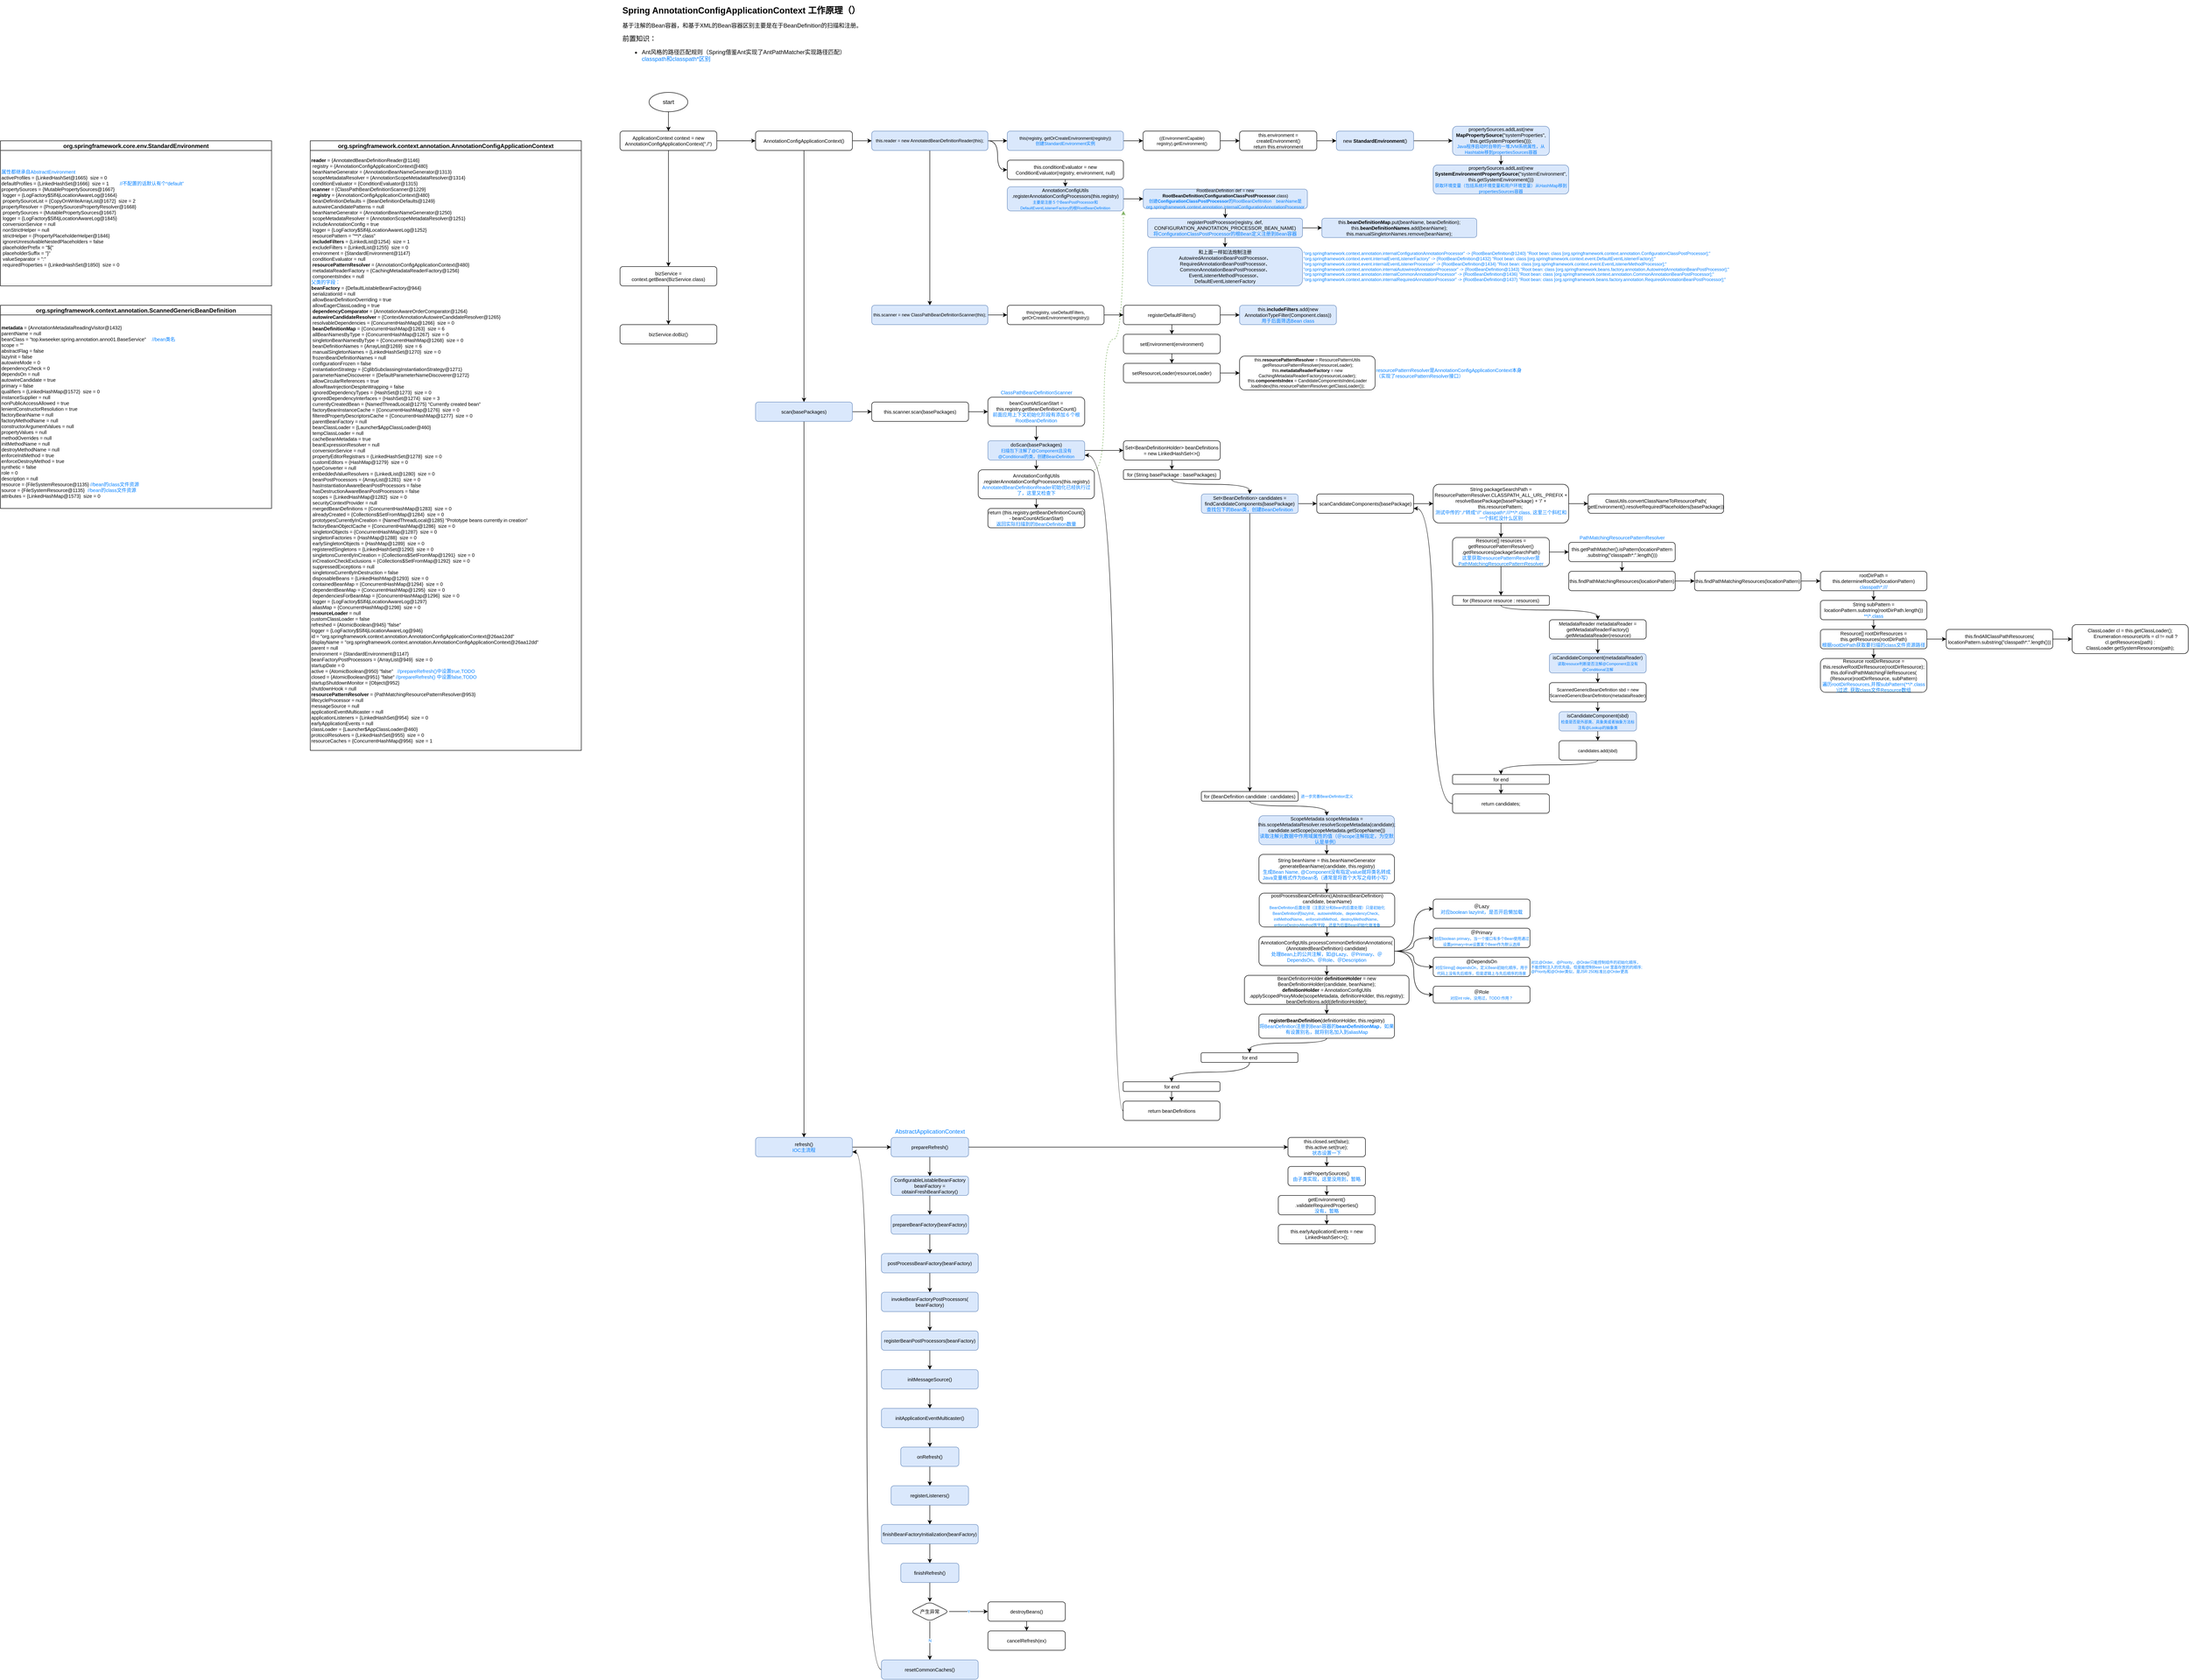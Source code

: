 <mxfile version="16.1.2" type="device"><diagram id="0HNwkS7FgDSCqjm2yuAo" name="第 1 页"><mxGraphModel dx="2874" dy="766" grid="1" gridSize="10" guides="1" tooltips="1" connect="1" arrows="1" fold="1" page="1" pageScale="1" pageWidth="827" pageHeight="1169" math="0" shadow="0"><root><mxCell id="0"/><mxCell id="1" parent="0"/><mxCell id="K2lkUtP0yNImSPrxmu6i-1" value="&lt;h1 style=&quot;font-size: 18px&quot;&gt;&lt;font style=&quot;font-size: 18px&quot;&gt;Spring AnnotationConfigApplicationContext 工作原理（）&lt;/font&gt;&lt;/h1&gt;&lt;div&gt;&lt;font style=&quot;font-size: 12px&quot;&gt;基于注解的Bean容器，和基于XML的Bean容器区别主要是在于BeanDefinition的扫描和注册。&lt;/font&gt;&lt;/div&gt;&lt;p&gt;&lt;font style=&quot;font-size: 14px&quot;&gt;前置知识：&lt;/font&gt;&lt;/p&gt;&lt;ul&gt;&lt;li&gt;Ant风格的路径匹配规则（Spring借鉴Ant实现了AntPathMatcher实现路径匹配）&lt;br&gt;&lt;font color=&quot;#007fff&quot;&gt;classpath和classpath*区别&lt;/font&gt;&lt;br&gt;&lt;/li&gt;&lt;/ul&gt;&lt;p&gt;&lt;/p&gt;" style="text;html=1;strokeColor=none;fillColor=none;spacing=5;spacingTop=-20;whiteSpace=wrap;overflow=hidden;rounded=0;" parent="1" vertex="1"><mxGeometry x="40" y="19" width="760" height="181" as="geometry"/></mxCell><mxCell id="K2lkUtP0yNImSPrxmu6i-2" value="" style="edgeStyle=orthogonalEdgeStyle;rounded=0;orthogonalLoop=1;jettySize=auto;html=1;curved=1;" parent="1" source="K2lkUtP0yNImSPrxmu6i-3" target="K2lkUtP0yNImSPrxmu6i-4" edge="1"><mxGeometry relative="1" as="geometry"/></mxCell><mxCell id="K2lkUtP0yNImSPrxmu6i-3" value="start" style="ellipse;whiteSpace=wrap;html=1;" parent="1" vertex="1"><mxGeometry x="100" y="200" width="80" height="40" as="geometry"/></mxCell><mxCell id="K2lkUtP0yNImSPrxmu6i-6" value="" style="edgeStyle=orthogonalEdgeStyle;rounded=0;orthogonalLoop=1;jettySize=auto;html=1;fontSize=14;" parent="1" source="K2lkUtP0yNImSPrxmu6i-4" target="K2lkUtP0yNImSPrxmu6i-5" edge="1"><mxGeometry relative="1" as="geometry"/></mxCell><mxCell id="K2lkUtP0yNImSPrxmu6i-10" value="" style="edgeStyle=orthogonalEdgeStyle;rounded=0;orthogonalLoop=1;jettySize=auto;html=1;fontSize=14;" parent="1" source="K2lkUtP0yNImSPrxmu6i-4" target="K2lkUtP0yNImSPrxmu6i-9" edge="1"><mxGeometry relative="1" as="geometry"/></mxCell><mxCell id="K2lkUtP0yNImSPrxmu6i-4" value="ApplicationContext context = new AnnotationConfigApplicationContext(&quot;./&quot;)" style="rounded=1;whiteSpace=wrap;html=1;fontSize=10;" parent="1" vertex="1"><mxGeometry x="40" y="280" width="200" height="40" as="geometry"/></mxCell><mxCell id="K2lkUtP0yNImSPrxmu6i-8" value="" style="edgeStyle=orthogonalEdgeStyle;rounded=0;orthogonalLoop=1;jettySize=auto;html=1;fontSize=14;" parent="1" source="K2lkUtP0yNImSPrxmu6i-5" target="K2lkUtP0yNImSPrxmu6i-7" edge="1"><mxGeometry relative="1" as="geometry"/></mxCell><mxCell id="K2lkUtP0yNImSPrxmu6i-5" value="bizService = context.getBean(BizService.class)" style="rounded=1;whiteSpace=wrap;html=1;fontSize=10;" parent="1" vertex="1"><mxGeometry x="40" y="560" width="200" height="40" as="geometry"/></mxCell><mxCell id="K2lkUtP0yNImSPrxmu6i-7" value="bizService.doBiz()" style="rounded=1;whiteSpace=wrap;html=1;fontSize=10;" parent="1" vertex="1"><mxGeometry x="40" y="680" width="200" height="40" as="geometry"/></mxCell><mxCell id="K2lkUtP0yNImSPrxmu6i-12" value="" style="edgeStyle=orthogonalEdgeStyle;rounded=0;orthogonalLoop=1;jettySize=auto;html=1;fontSize=14;curved=1;" parent="1" source="K2lkUtP0yNImSPrxmu6i-9" target="K2lkUtP0yNImSPrxmu6i-11" edge="1"><mxGeometry relative="1" as="geometry"/></mxCell><mxCell id="K2lkUtP0yNImSPrxmu6i-16" value="" style="edgeStyle=orthogonalEdgeStyle;rounded=0;orthogonalLoop=1;jettySize=auto;html=1;fontSize=14;curved=1;" parent="1" source="K2lkUtP0yNImSPrxmu6i-9" target="K2lkUtP0yNImSPrxmu6i-15" edge="1"><mxGeometry relative="1" as="geometry"/></mxCell><mxCell id="K2lkUtP0yNImSPrxmu6i-9" value="AnnotationConfigApplicationContext()" style="rounded=1;whiteSpace=wrap;html=1;fontSize=10;" parent="1" vertex="1"><mxGeometry x="320" y="280" width="200" height="40" as="geometry"/></mxCell><mxCell id="K2lkUtP0yNImSPrxmu6i-14" value="" style="edgeStyle=orthogonalEdgeStyle;rounded=0;orthogonalLoop=1;jettySize=auto;html=1;fontSize=14;" parent="1" source="K2lkUtP0yNImSPrxmu6i-11" target="K2lkUtP0yNImSPrxmu6i-13" edge="1"><mxGeometry relative="1" as="geometry"/></mxCell><mxCell id="K2lkUtP0yNImSPrxmu6i-19" value="" style="edgeStyle=orthogonalEdgeStyle;rounded=0;orthogonalLoop=1;jettySize=auto;html=1;fontSize=9;" parent="1" source="K2lkUtP0yNImSPrxmu6i-11" target="K2lkUtP0yNImSPrxmu6i-18" edge="1"><mxGeometry relative="1" as="geometry"/></mxCell><mxCell id="K2lkUtP0yNImSPrxmu6i-11" value="scan(basePackages)" style="rounded=1;whiteSpace=wrap;html=1;fontSize=10;fillColor=#dae8fc;strokeColor=#6c8ebf;" parent="1" vertex="1"><mxGeometry x="320" y="840" width="200" height="40" as="geometry"/></mxCell><mxCell id="gvBZubv_brZhLsD8OsxQ-5" value="" style="edgeStyle=orthogonalEdgeStyle;curved=1;rounded=0;orthogonalLoop=1;jettySize=auto;html=1;fontSize=8;fontColor=#007FFF;" edge="1" parent="1" source="K2lkUtP0yNImSPrxmu6i-13" target="gvBZubv_brZhLsD8OsxQ-4"><mxGeometry relative="1" as="geometry"/></mxCell><mxCell id="K2lkUtP0yNImSPrxmu6i-13" value="&lt;div&gt;&lt;span&gt;refresh()&lt;br&gt;&lt;/span&gt;&lt;font color=&quot;#007fff&quot;&gt;IOC主流程&lt;/font&gt;&lt;/div&gt;" style="rounded=1;whiteSpace=wrap;html=1;fontSize=10;fillColor=#dae8fc;strokeColor=#6c8ebf;" parent="1" vertex="1"><mxGeometry x="320" y="2360" width="200" height="40" as="geometry"/></mxCell><mxCell id="K2lkUtP0yNImSPrxmu6i-24" style="edgeStyle=orthogonalEdgeStyle;rounded=0;orthogonalLoop=1;jettySize=auto;html=1;exitX=0.5;exitY=1;exitDx=0;exitDy=0;fontSize=9;fontColor=#007FFF;" parent="1" source="K2lkUtP0yNImSPrxmu6i-15" target="K2lkUtP0yNImSPrxmu6i-23" edge="1"><mxGeometry relative="1" as="geometry"/></mxCell><mxCell id="K2lkUtP0yNImSPrxmu6i-26" value="" style="edgeStyle=orthogonalEdgeStyle;rounded=0;orthogonalLoop=1;jettySize=auto;html=1;fontSize=9;fontColor=#007FFF;" parent="1" source="K2lkUtP0yNImSPrxmu6i-15" target="K2lkUtP0yNImSPrxmu6i-25" edge="1"><mxGeometry relative="1" as="geometry"/></mxCell><mxCell id="K2lkUtP0yNImSPrxmu6i-34" style="edgeStyle=orthogonalEdgeStyle;curved=1;rounded=0;orthogonalLoop=1;jettySize=auto;html=1;exitX=1;exitY=0.5;exitDx=0;exitDy=0;entryX=0;entryY=0.5;entryDx=0;entryDy=0;fontSize=9;fontColor=#007FFF;" parent="1" source="K2lkUtP0yNImSPrxmu6i-15" target="K2lkUtP0yNImSPrxmu6i-33" edge="1"><mxGeometry relative="1" as="geometry"/></mxCell><mxCell id="K2lkUtP0yNImSPrxmu6i-15" value="&lt;div style=&quot;font-size: 9px&quot;&gt;&lt;font style=&quot;font-size: 9px&quot;&gt;this.reader = new AnnotatedBeanDefinitionReader(this);&lt;/font&gt;&lt;/div&gt;" style="rounded=1;whiteSpace=wrap;html=1;fontSize=10;fillColor=#dae8fc;strokeColor=#6c8ebf;" parent="1" vertex="1"><mxGeometry x="560" y="280" width="240" height="40" as="geometry"/></mxCell><mxCell id="K2lkUtP0yNImSPrxmu6i-60" value="" style="edgeStyle=orthogonalEdgeStyle;curved=1;rounded=0;orthogonalLoop=1;jettySize=auto;html=1;fontSize=9;fontColor=#007FFF;" parent="1" source="K2lkUtP0yNImSPrxmu6i-18" target="K2lkUtP0yNImSPrxmu6i-59" edge="1"><mxGeometry relative="1" as="geometry"/></mxCell><mxCell id="K2lkUtP0yNImSPrxmu6i-18" value="this.scanner.scan(basePackages)" style="rounded=1;whiteSpace=wrap;html=1;fontSize=10;" parent="1" vertex="1"><mxGeometry x="560" y="840" width="200" height="40" as="geometry"/></mxCell><mxCell id="K2lkUtP0yNImSPrxmu6i-20" value="org.springframework.context.annotation.AnnotationConfigApplicationContext" style="swimlane;startSize=20;" parent="1" vertex="1"><mxGeometry x="-600" y="300" width="560" height="1260" as="geometry"/></mxCell><mxCell id="K2lkUtP0yNImSPrxmu6i-21" value="&lt;div&gt;&lt;b&gt;reader&lt;/b&gt; = {AnnotatedBeanDefinitionReader@1146}&amp;nbsp;&lt;/div&gt;&lt;div&gt;&amp;nbsp;registry = {AnnotationConfigApplicationContext@480}&amp;nbsp;&lt;/div&gt;&lt;div&gt;&amp;nbsp;beanNameGenerator = {AnnotationBeanNameGenerator@1313}&amp;nbsp;&lt;/div&gt;&lt;div&gt;&amp;nbsp;scopeMetadataResolver = {AnnotationScopeMetadataResolver@1314}&amp;nbsp;&lt;/div&gt;&lt;div&gt;&amp;nbsp;conditionEvaluator = {ConditionEvaluator@1315}&amp;nbsp;&lt;/div&gt;&lt;div&gt;&lt;b&gt;scanner&lt;/b&gt; = {ClassPathBeanDefinitionScanner@1229}&amp;nbsp;&lt;/div&gt;&lt;div&gt;&amp;nbsp;&lt;b&gt;registry&lt;/b&gt; = {AnnotationConfigApplicationContext@480}&amp;nbsp;&lt;/div&gt;&lt;div&gt;&amp;nbsp;beanDefinitionDefaults = {BeanDefinitionDefaults@1249}&amp;nbsp;&lt;/div&gt;&lt;div&gt;&amp;nbsp;autowireCandidatePatterns = null&lt;/div&gt;&lt;div&gt;&amp;nbsp;beanNameGenerator = {AnnotationBeanNameGenerator@1250}&amp;nbsp;&lt;/div&gt;&lt;div&gt;&amp;nbsp;scopeMetadataResolver = {AnnotationScopeMetadataResolver@1251}&amp;nbsp;&lt;/div&gt;&lt;div&gt;&amp;nbsp;includeAnnotationConfig = true&lt;/div&gt;&lt;div&gt;&amp;nbsp;logger = {LogFactory$Slf4jLocationAwareLog@1252}&amp;nbsp;&lt;/div&gt;&lt;div&gt;&amp;nbsp;resourcePattern = &quot;**/*.class&quot;&lt;/div&gt;&lt;div&gt;&amp;nbsp;&lt;b&gt;includeFilters&lt;/b&gt; = {LinkedList@1254}&amp;nbsp; size = 1&lt;/div&gt;&lt;div&gt;&amp;nbsp;excludeFilters = {LinkedList@1255}&amp;nbsp; size = 0&lt;/div&gt;&lt;div&gt;&amp;nbsp;environment = {StandardEnvironment@1147}&amp;nbsp;&lt;/div&gt;&lt;div&gt;&amp;nbsp;conditionEvaluator = null&lt;/div&gt;&lt;div&gt;&amp;nbsp;&lt;b&gt;resourcePatternResolver&lt;/b&gt; = {AnnotationConfigApplicationContext@480}&amp;nbsp;&lt;/div&gt;&lt;div&gt;&amp;nbsp;metadataReaderFactory = {CachingMetadataReaderFactory@1256}&amp;nbsp;&lt;/div&gt;&lt;div&gt;&amp;nbsp;componentsIndex = null&lt;/div&gt;&lt;div&gt;&lt;font color=&quot;#007fff&quot;&gt;父类的字段：&lt;/font&gt;&lt;/div&gt;&lt;div&gt;&lt;b&gt;beanFactory&lt;/b&gt; = {DefaultListableBeanFactory@944}&amp;nbsp;&lt;/div&gt;&lt;div&gt;&amp;nbsp;serializationId = null&lt;/div&gt;&lt;div&gt;&amp;nbsp;allowBeanDefinitionOverriding = true&lt;/div&gt;&lt;div&gt;&amp;nbsp;allowEagerClassLoading = true&lt;/div&gt;&lt;div&gt;&amp;nbsp;&lt;b&gt;dependencyComparator&lt;/b&gt; = {AnnotationAwareOrderComparator@1264}&amp;nbsp;&lt;/div&gt;&lt;div&gt;&amp;nbsp;&lt;b&gt;autowireCandidateResolver&lt;/b&gt; = {ContextAnnotationAutowireCandidateResolver@1265}&amp;nbsp;&lt;/div&gt;&lt;div&gt;&amp;nbsp;resolvableDependencies = {ConcurrentHashMap@1266}&amp;nbsp; size = 0&lt;/div&gt;&lt;div&gt;&amp;nbsp;&lt;b&gt;beanDefinitionMap&lt;/b&gt; = {ConcurrentHashMap@1263}&amp;nbsp; size = 6&lt;/div&gt;&lt;div&gt;&amp;nbsp;allBeanNamesByType = {ConcurrentHashMap@1267}&amp;nbsp; size = 0&lt;/div&gt;&lt;div&gt;&amp;nbsp;singletonBeanNamesByType = {ConcurrentHashMap@1268}&amp;nbsp; size = 0&lt;/div&gt;&lt;div&gt;&amp;nbsp;beanDefinitionNames = {ArrayList@1269}&amp;nbsp; size = 6&lt;/div&gt;&lt;div&gt;&amp;nbsp;manualSingletonNames = {LinkedHashSet@1270}&amp;nbsp; size = 0&lt;/div&gt;&lt;div&gt;&amp;nbsp;frozenBeanDefinitionNames = null&lt;/div&gt;&lt;div&gt;&amp;nbsp;configurationFrozen = false&lt;/div&gt;&lt;div&gt;&amp;nbsp;instantiationStrategy = {CglibSubclassingInstantiationStrategy@1271}&amp;nbsp;&lt;/div&gt;&lt;div&gt;&amp;nbsp;parameterNameDiscoverer = {DefaultParameterNameDiscoverer@1272}&amp;nbsp;&lt;/div&gt;&lt;div&gt;&amp;nbsp;allowCircularReferences = true&lt;/div&gt;&lt;div&gt;&amp;nbsp;allowRawInjectionDespiteWrapping = false&lt;/div&gt;&lt;div&gt;&amp;nbsp;ignoredDependencyTypes = {HashSet@1273}&amp;nbsp; size = 0&lt;/div&gt;&lt;div&gt;&amp;nbsp;ignoredDependencyInterfaces = {HashSet@1274}&amp;nbsp; size = 3&lt;/div&gt;&lt;div&gt;&amp;nbsp;currentlyCreatedBean = {NamedThreadLocal@1275} &quot;Currently created bean&quot;&lt;/div&gt;&lt;div&gt;&amp;nbsp;factoryBeanInstanceCache = {ConcurrentHashMap@1276}&amp;nbsp; size = 0&lt;/div&gt;&lt;div&gt;&amp;nbsp;filteredPropertyDescriptorsCache = {ConcurrentHashMap@1277}&amp;nbsp; size = 0&lt;/div&gt;&lt;div&gt;&amp;nbsp;parentBeanFactory = null&lt;/div&gt;&lt;div&gt;&amp;nbsp;beanClassLoader = {Launcher$AppClassLoader@460}&amp;nbsp;&lt;/div&gt;&lt;div&gt;&amp;nbsp;tempClassLoader = null&lt;/div&gt;&lt;div&gt;&amp;nbsp;cacheBeanMetadata = true&lt;/div&gt;&lt;div&gt;&amp;nbsp;beanExpressionResolver = null&lt;/div&gt;&lt;div&gt;&amp;nbsp;conversionService = null&lt;/div&gt;&lt;div&gt;&amp;nbsp;propertyEditorRegistrars = {LinkedHashSet@1278}&amp;nbsp; size = 0&lt;/div&gt;&lt;div&gt;&amp;nbsp;customEditors = {HashMap@1279}&amp;nbsp; size = 0&lt;/div&gt;&lt;div&gt;&amp;nbsp;typeConverter = null&lt;/div&gt;&lt;div&gt;&amp;nbsp;embeddedValueResolvers = {LinkedList@1280}&amp;nbsp; size = 0&lt;/div&gt;&lt;div&gt;&amp;nbsp;beanPostProcessors = {ArrayList@1281}&amp;nbsp; size = 0&lt;/div&gt;&lt;div&gt;&amp;nbsp;hasInstantiationAwareBeanPostProcessors = false&lt;/div&gt;&lt;div&gt;&amp;nbsp;hasDestructionAwareBeanPostProcessors = false&lt;/div&gt;&lt;div&gt;&amp;nbsp;scopes = {LinkedHashMap@1282}&amp;nbsp; size = 0&lt;/div&gt;&lt;div&gt;&amp;nbsp;securityContextProvider = null&lt;/div&gt;&lt;div&gt;&amp;nbsp;mergedBeanDefinitions = {ConcurrentHashMap@1283}&amp;nbsp; size = 0&lt;/div&gt;&lt;div&gt;&amp;nbsp;alreadyCreated = {Collections$SetFromMap@1284}&amp;nbsp; size = 0&lt;/div&gt;&lt;div&gt;&amp;nbsp;prototypesCurrentlyInCreation = {NamedThreadLocal@1285} &quot;Prototype beans currently in creation&quot;&lt;/div&gt;&lt;div&gt;&amp;nbsp;factoryBeanObjectCache = {ConcurrentHashMap@1286}&amp;nbsp; size = 0&lt;/div&gt;&lt;div&gt;&amp;nbsp;singletonObjects = {ConcurrentHashMap@1287}&amp;nbsp; size = 0&lt;/div&gt;&lt;div&gt;&amp;nbsp;singletonFactories = {HashMap@1288}&amp;nbsp; size = 0&lt;/div&gt;&lt;div&gt;&amp;nbsp;earlySingletonObjects = {HashMap@1289}&amp;nbsp; size = 0&lt;/div&gt;&lt;div&gt;&amp;nbsp;registeredSingletons = {LinkedHashSet@1290}&amp;nbsp; size = 0&lt;/div&gt;&lt;div&gt;&amp;nbsp;singletonsCurrentlyInCreation = {Collections$SetFromMap@1291}&amp;nbsp; size = 0&lt;/div&gt;&lt;div&gt;&amp;nbsp;inCreationCheckExclusions = {Collections$SetFromMap@1292}&amp;nbsp; size = 0&lt;/div&gt;&lt;div&gt;&amp;nbsp;suppressedExceptions = null&lt;/div&gt;&lt;div&gt;&amp;nbsp;singletonsCurrentlyInDestruction = false&lt;/div&gt;&lt;div&gt;&amp;nbsp;disposableBeans = {LinkedHashMap@1293}&amp;nbsp; size = 0&lt;/div&gt;&lt;div&gt;&amp;nbsp;containedBeanMap = {ConcurrentHashMap@1294}&amp;nbsp; size = 0&lt;/div&gt;&lt;div&gt;&amp;nbsp;dependentBeanMap = {ConcurrentHashMap@1295}&amp;nbsp; size = 0&lt;/div&gt;&lt;div&gt;&amp;nbsp;dependenciesForBeanMap = {ConcurrentHashMap@1296}&amp;nbsp; size = 0&lt;/div&gt;&lt;div&gt;&amp;nbsp;logger = {LogFactory$Slf4jLocationAwareLog@1297}&amp;nbsp;&lt;/div&gt;&lt;div&gt;&amp;nbsp;aliasMap = {ConcurrentHashMap@1298}&amp;nbsp; size = 0&lt;/div&gt;&lt;div&gt;&lt;b&gt;resourceLoader&lt;/b&gt; = null&lt;/div&gt;&lt;div&gt;customClassLoader = false&lt;/div&gt;&lt;div&gt;refreshed = {AtomicBoolean@945} &quot;false&quot;&lt;/div&gt;&lt;div&gt;logger = {LogFactory$Slf4jLocationAwareLog@946}&amp;nbsp;&lt;/div&gt;&lt;div&gt;id = &quot;org.springframework.context.annotation.AnnotationConfigApplicationContext@26aa12dd&quot;&lt;/div&gt;&lt;div&gt;displayName = &quot;org.springframework.context.annotation.AnnotationConfigApplicationContext@26aa12dd&quot;&lt;/div&gt;&lt;div&gt;parent = null&lt;/div&gt;&lt;div&gt;environment = {StandardEnvironment@1147}&amp;nbsp;&lt;/div&gt;&lt;div&gt;beanFactoryPostProcessors = {ArrayList@949}&amp;nbsp; size = 0&lt;/div&gt;&lt;div&gt;startupDate = 0&lt;/div&gt;&lt;div&gt;active = {AtomicBoolean@950} &quot;false&quot;&lt;span style=&quot;white-space: pre&quot;&gt;&#9;&lt;/span&gt;&lt;font color=&quot;#007fff&quot;&gt;//prepareRefresh()中设置true,TODO&lt;/font&gt;&lt;/div&gt;&lt;div&gt;closed = {AtomicBoolean@951} &quot;false&quot;&lt;span&gt;&#9;&lt;/span&gt;&lt;font color=&quot;#007fff&quot;&gt;//prepareRefresh() 中设置false,TODO&lt;/font&gt;&lt;/div&gt;&lt;div&gt;startupShutdownMonitor = {Object@952}&amp;nbsp;&lt;/div&gt;&lt;div&gt;shutdownHook = null&lt;/div&gt;&lt;div&gt;&lt;b&gt;resourcePatternResolver&lt;/b&gt; = {PathMatchingResourcePatternResolver@953}&amp;nbsp;&lt;/div&gt;&lt;div&gt;lifecycleProcessor = null&lt;/div&gt;&lt;div&gt;messageSource = null&lt;/div&gt;&lt;div&gt;applicationEventMulticaster = null&lt;/div&gt;&lt;div&gt;applicationListeners = {LinkedHashSet@954}&amp;nbsp; size = 0&lt;/div&gt;&lt;div&gt;earlyApplicationEvents = null&lt;/div&gt;&lt;div&gt;classLoader = {Launcher$AppClassLoader@460}&amp;nbsp;&lt;/div&gt;&lt;div&gt;protocolResolvers = {LinkedHashSet@955}&amp;nbsp; size = 0&lt;/div&gt;&lt;div&gt;resourceCaches = {ConcurrentHashMap@956}&amp;nbsp; size = 1&lt;/div&gt;" style="text;html=1;strokeColor=none;fillColor=none;align=left;verticalAlign=middle;whiteSpace=wrap;rounded=0;fontSize=10;" parent="K2lkUtP0yNImSPrxmu6i-20" vertex="1"><mxGeometry y="20" width="560" height="1240" as="geometry"/></mxCell><mxCell id="K2lkUtP0yNImSPrxmu6i-48" value="" style="edgeStyle=orthogonalEdgeStyle;curved=1;rounded=0;orthogonalLoop=1;jettySize=auto;html=1;fontSize=9;fontColor=#007FFF;" parent="1" source="K2lkUtP0yNImSPrxmu6i-23" target="K2lkUtP0yNImSPrxmu6i-47" edge="1"><mxGeometry relative="1" as="geometry"/></mxCell><mxCell id="K2lkUtP0yNImSPrxmu6i-23" value="&lt;div style=&quot;font-size: 9px&quot;&gt;&lt;font style=&quot;font-size: 9px&quot;&gt;this.scanner = new ClassPathBeanDefinitionScanner(this);&lt;/font&gt;&lt;/div&gt;" style="rounded=1;whiteSpace=wrap;html=1;fontSize=10;fillColor=#dae8fc;strokeColor=#6c8ebf;" parent="1" vertex="1"><mxGeometry x="560" y="640" width="240" height="40" as="geometry"/></mxCell><mxCell id="K2lkUtP0yNImSPrxmu6i-28" value="" style="edgeStyle=orthogonalEdgeStyle;rounded=0;orthogonalLoop=1;jettySize=auto;html=1;fontSize=9;fontColor=#007FFF;" parent="1" source="K2lkUtP0yNImSPrxmu6i-25" target="K2lkUtP0yNImSPrxmu6i-27" edge="1"><mxGeometry relative="1" as="geometry"/></mxCell><mxCell id="K2lkUtP0yNImSPrxmu6i-25" value="&lt;div style=&quot;font-size: 9px&quot;&gt;&lt;font style=&quot;font-size: 9px&quot;&gt;this(registry, getOrCreateEnvironment(registry))&lt;br&gt;&lt;font color=&quot;#007fff&quot;&gt;创建StandardEnvironment实例&lt;/font&gt;&lt;/font&gt;&lt;/div&gt;" style="rounded=1;whiteSpace=wrap;html=1;fontSize=10;fillColor=#dae8fc;strokeColor=#6c8ebf;" parent="1" vertex="1"><mxGeometry x="840" y="280" width="240" height="40" as="geometry"/></mxCell><mxCell id="K2lkUtP0yNImSPrxmu6i-30" value="" style="edgeStyle=orthogonalEdgeStyle;curved=1;rounded=0;orthogonalLoop=1;jettySize=auto;html=1;fontSize=9;fontColor=#007FFF;" parent="1" source="K2lkUtP0yNImSPrxmu6i-27" target="K2lkUtP0yNImSPrxmu6i-29" edge="1"><mxGeometry relative="1" as="geometry"/></mxCell><mxCell id="K2lkUtP0yNImSPrxmu6i-27" value="&lt;div style=&quot;font-size: 9px&quot;&gt;&lt;font style=&quot;font-size: 9px&quot;&gt;((EnvironmentCapable) registry).getEnvironment()&lt;/font&gt;&lt;/div&gt;" style="rounded=1;whiteSpace=wrap;html=1;fontSize=10;" parent="1" vertex="1"><mxGeometry x="1120.5" y="280" width="159.5" height="40" as="geometry"/></mxCell><mxCell id="gvBZubv_brZhLsD8OsxQ-50" value="" style="edgeStyle=orthogonalEdgeStyle;curved=1;rounded=0;orthogonalLoop=1;jettySize=auto;html=1;fontSize=12;fontColor=#007FFF;" edge="1" parent="1" source="K2lkUtP0yNImSPrxmu6i-29" target="gvBZubv_brZhLsD8OsxQ-49"><mxGeometry relative="1" as="geometry"/></mxCell><mxCell id="K2lkUtP0yNImSPrxmu6i-29" value="&lt;div&gt;&lt;font&gt;&lt;font size=&quot;1&quot;&gt;this.environment = createEnvironment()&lt;/font&gt;&lt;br&gt;&lt;font size=&quot;1&quot;&gt;return this.environment&lt;/font&gt;&lt;br&gt;&lt;/font&gt;&lt;/div&gt;" style="rounded=1;whiteSpace=wrap;html=1;fontSize=10;" parent="1" vertex="1"><mxGeometry x="1320" y="280" width="159.5" height="40" as="geometry"/></mxCell><mxCell id="K2lkUtP0yNImSPrxmu6i-31" value="org.springframework.context.annotation.ScannedGenericBeanDefinition" style="swimlane;startSize=20;" parent="1" vertex="1"><mxGeometry x="-1240" y="640" width="560" height="420" as="geometry"/></mxCell><mxCell id="K2lkUtP0yNImSPrxmu6i-32" value="&lt;div&gt;&lt;b&gt;metadata&lt;/b&gt; = {AnnotationMetadataReadingVisitor@1432}&amp;nbsp;&lt;/div&gt;&lt;div&gt;parentName = null&lt;/div&gt;&lt;div&gt;beanClass = &quot;top.kwseeker.spring.annotation.anno01.BaseService&quot;&lt;span style=&quot;white-space: pre&quot;&gt;&#9;&lt;/span&gt;&lt;font color=&quot;#007fff&quot;&gt;//bean类名&lt;/font&gt;&lt;/div&gt;&lt;div&gt;scope = &quot;&quot;&lt;/div&gt;&lt;div&gt;abstractFlag = false&lt;/div&gt;&lt;div&gt;lazyInit = false&lt;/div&gt;&lt;div&gt;autowireMode = 0&lt;/div&gt;&lt;div&gt;dependencyCheck = 0&lt;/div&gt;&lt;div&gt;dependsOn = null&lt;/div&gt;&lt;div&gt;autowireCandidate = true&lt;/div&gt;&lt;div&gt;primary = false&lt;/div&gt;&lt;div&gt;qualifiers = {LinkedHashMap@1572}&amp;nbsp; size = 0&lt;/div&gt;&lt;div&gt;instanceSupplier = null&lt;/div&gt;&lt;div&gt;nonPublicAccessAllowed = true&lt;/div&gt;&lt;div&gt;lenientConstructorResolution = true&lt;/div&gt;&lt;div&gt;factoryBeanName = null&lt;/div&gt;&lt;div&gt;factoryMethodName = null&lt;/div&gt;&lt;div&gt;constructorArgumentValues = null&lt;/div&gt;&lt;div&gt;propertyValues = null&lt;/div&gt;&lt;div&gt;methodOverrides = null&lt;/div&gt;&lt;div&gt;initMethodName = null&lt;/div&gt;&lt;div&gt;destroyMethodName = null&lt;/div&gt;&lt;div&gt;enforceInitMethod = true&lt;/div&gt;&lt;div&gt;enforceDestroyMethod = true&lt;/div&gt;&lt;div&gt;synthetic = false&lt;/div&gt;&lt;div&gt;role = 0&lt;/div&gt;&lt;div&gt;description = null&lt;/div&gt;&lt;div&gt;resource = {FileSystemResource@1135}&lt;font color=&quot;#007fff&quot;&gt;&lt;span&gt;&#9;&lt;/span&gt;//bean的class文件资源&lt;/font&gt;&lt;/div&gt;&lt;div&gt;source = {FileSystemResource@1135}&lt;span style=&quot;white-space: pre&quot;&gt;&#9;&lt;/span&gt;&lt;font color=&quot;#007fff&quot;&gt;//bean的class文件资源&lt;/font&gt;&lt;/div&gt;&lt;div&gt;attributes = {LinkedHashMap@1573}&amp;nbsp; size = 0&lt;/div&gt;" style="text;html=1;strokeColor=none;fillColor=none;align=left;verticalAlign=middle;whiteSpace=wrap;rounded=0;fontSize=10;" parent="K2lkUtP0yNImSPrxmu6i-31" vertex="1"><mxGeometry y="20" width="560" height="400" as="geometry"/></mxCell><mxCell id="K2lkUtP0yNImSPrxmu6i-36" value="" style="edgeStyle=orthogonalEdgeStyle;curved=1;rounded=0;orthogonalLoop=1;jettySize=auto;html=1;fontSize=9;fontColor=#007FFF;" parent="1" source="K2lkUtP0yNImSPrxmu6i-33" target="K2lkUtP0yNImSPrxmu6i-35" edge="1"><mxGeometry relative="1" as="geometry"/></mxCell><mxCell id="K2lkUtP0yNImSPrxmu6i-33" value="&lt;div&gt;&lt;font size=&quot;1&quot;&gt;this.conditionEvaluator = new ConditionEvaluator(registry, environment, null)&lt;/font&gt;&lt;br&gt;&lt;/div&gt;" style="rounded=1;whiteSpace=wrap;html=1;fontSize=10;" parent="1" vertex="1"><mxGeometry x="840" y="340" width="240" height="40" as="geometry"/></mxCell><mxCell id="K2lkUtP0yNImSPrxmu6i-38" value="" style="edgeStyle=orthogonalEdgeStyle;curved=1;rounded=0;orthogonalLoop=1;jettySize=auto;html=1;fontSize=9;fontColor=#007FFF;" parent="1" source="K2lkUtP0yNImSPrxmu6i-35" target="K2lkUtP0yNImSPrxmu6i-37" edge="1"><mxGeometry relative="1" as="geometry"/></mxCell><mxCell id="K2lkUtP0yNImSPrxmu6i-35" value="&lt;div&gt;&lt;font size=&quot;1&quot;&gt;AnnotationConfigUtils&lt;br&gt;.registerAnnotationConfigProcessors(this.registry)&lt;br&gt;&lt;/font&gt;&lt;font color=&quot;#007fff&quot; style=&quot;font-size: 8px&quot;&gt;主要是注册５个BeanPostProcessor和&lt;/font&gt;&lt;/div&gt;&lt;font color=&quot;#007fff&quot;&gt;&lt;span style=&quot;font-size: 8px&quot;&gt;DefaultEventListenerFactory&lt;/span&gt;&lt;/font&gt;&lt;span style=&quot;font-size: 8px ; color: rgb(0 , 127 , 255)&quot;&gt;的根RootBeanDefinition&lt;/span&gt;&lt;font color=&quot;#007fff&quot;&gt;&lt;span style=&quot;font-size: 8px&quot;&gt;&lt;br&gt;&lt;/span&gt;&lt;/font&gt;" style="rounded=1;whiteSpace=wrap;html=1;fontSize=10;fillColor=#dae8fc;strokeColor=#6c8ebf;" parent="1" vertex="1"><mxGeometry x="840" y="395" width="240" height="50" as="geometry"/></mxCell><mxCell id="K2lkUtP0yNImSPrxmu6i-40" value="" style="edgeStyle=orthogonalEdgeStyle;curved=1;rounded=0;orthogonalLoop=1;jettySize=auto;html=1;fontSize=9;fontColor=#007FFF;" parent="1" source="K2lkUtP0yNImSPrxmu6i-37" target="K2lkUtP0yNImSPrxmu6i-39" edge="1"><mxGeometry relative="1" as="geometry"/></mxCell><mxCell id="K2lkUtP0yNImSPrxmu6i-37" value="&lt;div style=&quot;font-size: 9px&quot;&gt;&lt;font size=&quot;1&quot; style=&quot;font-size: 9px&quot;&gt;RootBeanDefinition def = new &lt;b&gt;RootBeanDefinition&lt;/b&gt;(&lt;b&gt;ConfigurationClassPostProcessor&lt;/b&gt;.class)&lt;br&gt;&lt;/font&gt;&lt;font color=&quot;#007fff&quot; style=&quot;font-size: 9px&quot;&gt;创建&lt;b&gt;ConfigurationClassPostProcessor&lt;/b&gt;的RootBeanDefitnition　beanName是&lt;/font&gt;&lt;/div&gt;&lt;font color=&quot;#007fff&quot; style=&quot;font-size: 9px&quot;&gt;org.springframework.context.annotation.internalConfigurationAnnotationProcessor&lt;/font&gt;" style="rounded=1;whiteSpace=wrap;html=1;fontSize=10;fillColor=#dae8fc;strokeColor=#6c8ebf;" parent="1" vertex="1"><mxGeometry x="1121" y="400" width="339" height="40" as="geometry"/></mxCell><mxCell id="K2lkUtP0yNImSPrxmu6i-42" value="" style="edgeStyle=orthogonalEdgeStyle;curved=1;rounded=0;orthogonalLoop=1;jettySize=auto;html=1;fontSize=9;fontColor=#007FFF;" parent="1" source="K2lkUtP0yNImSPrxmu6i-39" target="K2lkUtP0yNImSPrxmu6i-41" edge="1"><mxGeometry relative="1" as="geometry"/></mxCell><mxCell id="K2lkUtP0yNImSPrxmu6i-44" value="" style="edgeStyle=orthogonalEdgeStyle;curved=1;rounded=0;orthogonalLoop=1;jettySize=auto;html=1;fontSize=9;fontColor=#007FFF;" parent="1" source="K2lkUtP0yNImSPrxmu6i-39" target="K2lkUtP0yNImSPrxmu6i-43" edge="1"><mxGeometry relative="1" as="geometry"/></mxCell><mxCell id="K2lkUtP0yNImSPrxmu6i-39" value="&lt;font size=&quot;1&quot;&gt;registerPostProcessor(registry, def, CONFIGURATION_ANNOTATION_PROCESSOR_BEAN_NAME)&lt;br&gt;&lt;/font&gt;&lt;font color=&quot;#007fff&quot;&gt;将ConfigurationClassPostProcessor的根Bean定义注册到Bean容器&lt;/font&gt;" style="rounded=1;whiteSpace=wrap;html=1;fontSize=10;fillColor=#dae8fc;strokeColor=#6c8ebf;" parent="1" vertex="1"><mxGeometry x="1130" y="460" width="320" height="40" as="geometry"/></mxCell><mxCell id="K2lkUtP0yNImSPrxmu6i-41" value="&lt;div&gt;&lt;font size=&quot;1&quot;&gt;this.&lt;b&gt;beanDefinitionMap&lt;/b&gt;.put(beanName, beanDefinition);&lt;/font&gt;&lt;/div&gt;&lt;div&gt;&lt;font size=&quot;1&quot;&gt;this.&lt;b&gt;beanDefinitionNames&lt;/b&gt;.add(beanName);&lt;/font&gt;&lt;/div&gt;&lt;div&gt;&lt;font size=&quot;1&quot;&gt;this.manualSingletonNames.remove(beanName);&lt;/font&gt;&lt;/div&gt;" style="rounded=1;whiteSpace=wrap;html=1;fontSize=10;fillColor=#dae8fc;strokeColor=#6c8ebf;" parent="1" vertex="1"><mxGeometry x="1490" y="460" width="320" height="40" as="geometry"/></mxCell><mxCell id="K2lkUtP0yNImSPrxmu6i-43" value="&lt;font size=&quot;1&quot;&gt;和上面一样如法炮制注册&lt;br&gt;&lt;/font&gt;AutowiredAnnotationBeanPostProcessor、RequiredAnnotationBeanPostProcessor、CommonAnnotationBeanPostProcessor、&lt;br&gt;EventListenerMethodProcessor、&lt;br&gt;DefaultEventListenerFactory" style="rounded=1;whiteSpace=wrap;html=1;fontSize=10;fillColor=#dae8fc;strokeColor=#6c8ebf;" parent="1" vertex="1"><mxGeometry x="1130" y="520" width="320" height="80" as="geometry"/></mxCell><mxCell id="K2lkUtP0yNImSPrxmu6i-46" value="&lt;div&gt;&quot;org.springframework.context.annotation.internalConfigurationAnnotationProcessor&quot; -&amp;gt; {RootBeanDefinition@1240} &quot;Root bean: class [org.springframework.context.annotation.ConfigurationClassPostProcessor];&quot;&lt;/div&gt;&lt;div&gt;&quot;org.springframework.context.event.internalEventListenerFactory&quot; -&amp;gt; {RootBeanDefinition@1432} &quot;Root bean: class [org.springframework.context.event.DefaultEventListenerFactory];&quot;&lt;/div&gt;&lt;div&gt;&quot;org.springframework.context.event.internalEventListenerProcessor&quot; -&amp;gt; {RootBeanDefinition@1434} &quot;Root bean: class [org.springframework.context.event.EventListenerMethodProcessor];&quot;&lt;/div&gt;&lt;div&gt;&quot;org.springframework.context.annotation.internalAutowiredAnnotationProcessor&quot; -&amp;gt; {RootBeanDefinition@1343} &quot;Root bean: class [org.springframework.beans.factory.annotation.AutowiredAnnotationBeanPostProcessor];&quot;&lt;/div&gt;&lt;div&gt;&quot;org.springframework.context.annotation.internalCommonAnnotationProcessor&quot; -&amp;gt; {RootBeanDefinition@1436} &quot;Root bean: class [org.springframework.context.annotation.CommonAnnotationBeanPostProcessor];&quot;&lt;/div&gt;&lt;div&gt;&quot;org.springframework.context.annotation.internalRequiredAnnotationProcessor&quot; -&amp;gt; {RootBeanDefinition@1437} &quot;Root bean: class [org.springframework.beans.factory.annotation.RequiredAnnotationBeanPostProcessor];&quot;&lt;/div&gt;" style="text;html=1;align=left;verticalAlign=middle;resizable=0;points=[];autosize=1;strokeColor=none;fillColor=none;fontSize=9;fontColor=#007FFF;" parent="1" vertex="1"><mxGeometry x="1450" y="525" width="890" height="70" as="geometry"/></mxCell><mxCell id="K2lkUtP0yNImSPrxmu6i-50" value="" style="edgeStyle=orthogonalEdgeStyle;curved=1;rounded=0;orthogonalLoop=1;jettySize=auto;html=1;fontSize=9;fontColor=#007FFF;" parent="1" source="K2lkUtP0yNImSPrxmu6i-47" target="K2lkUtP0yNImSPrxmu6i-49" edge="1"><mxGeometry relative="1" as="geometry"/></mxCell><mxCell id="K2lkUtP0yNImSPrxmu6i-47" value="&lt;div style=&quot;font-size: 9px&quot;&gt;&lt;font style=&quot;font-size: 9px&quot;&gt;this(registry, useDefaultFilters, getOrCreateEnvironment(registry))&lt;/font&gt;&lt;/div&gt;" style="rounded=1;whiteSpace=wrap;html=1;fontSize=10;" parent="1" vertex="1"><mxGeometry x="840" y="640" width="200" height="40" as="geometry"/></mxCell><mxCell id="K2lkUtP0yNImSPrxmu6i-52" value="" style="edgeStyle=orthogonalEdgeStyle;curved=1;rounded=0;orthogonalLoop=1;jettySize=auto;html=1;fontSize=9;fontColor=#007FFF;" parent="1" source="K2lkUtP0yNImSPrxmu6i-49" target="K2lkUtP0yNImSPrxmu6i-51" edge="1"><mxGeometry relative="1" as="geometry"/></mxCell><mxCell id="K2lkUtP0yNImSPrxmu6i-54" value="" style="edgeStyle=orthogonalEdgeStyle;curved=1;rounded=0;orthogonalLoop=1;jettySize=auto;html=1;fontSize=9;fontColor=#007FFF;" parent="1" source="K2lkUtP0yNImSPrxmu6i-49" target="K2lkUtP0yNImSPrxmu6i-53" edge="1"><mxGeometry relative="1" as="geometry"/></mxCell><mxCell id="K2lkUtP0yNImSPrxmu6i-49" value="&lt;div&gt;&lt;font&gt;&lt;font size=&quot;1&quot;&gt;registerDefaultFilters()&lt;/font&gt;&lt;br&gt;&lt;/font&gt;&lt;/div&gt;" style="rounded=1;whiteSpace=wrap;html=1;fontSize=10;" parent="1" vertex="1"><mxGeometry x="1080" y="640" width="200" height="40" as="geometry"/></mxCell><mxCell id="K2lkUtP0yNImSPrxmu6i-51" value="&lt;div&gt;&lt;font&gt;&lt;font size=&quot;1&quot;&gt;this.&lt;b&gt;includeFilters&lt;/b&gt;.add(new AnnotationTypeFilter(Component.class))&lt;/font&gt;&lt;br&gt;&lt;/font&gt;&lt;/div&gt;&lt;div&gt;&lt;font&gt;&lt;font size=&quot;1&quot; color=&quot;#007fff&quot;&gt;用于后面筛选Bean class&lt;/font&gt;&lt;/font&gt;&lt;/div&gt;" style="rounded=1;whiteSpace=wrap;html=1;fontSize=10;fillColor=#dae8fc;strokeColor=#6c8ebf;" parent="1" vertex="1"><mxGeometry x="1320" y="640" width="200" height="40" as="geometry"/></mxCell><mxCell id="K2lkUtP0yNImSPrxmu6i-56" value="" style="edgeStyle=orthogonalEdgeStyle;curved=1;rounded=0;orthogonalLoop=1;jettySize=auto;html=1;fontSize=9;fontColor=#007FFF;" parent="1" source="K2lkUtP0yNImSPrxmu6i-53" target="K2lkUtP0yNImSPrxmu6i-55" edge="1"><mxGeometry relative="1" as="geometry"/></mxCell><mxCell id="K2lkUtP0yNImSPrxmu6i-53" value="&lt;div&gt;&lt;font&gt;&lt;font size=&quot;1&quot;&gt;setEnvironment(environment)&lt;/font&gt;&lt;br&gt;&lt;/font&gt;&lt;/div&gt;" style="rounded=1;whiteSpace=wrap;html=1;fontSize=10;" parent="1" vertex="1"><mxGeometry x="1080" y="700" width="200" height="40" as="geometry"/></mxCell><mxCell id="K2lkUtP0yNImSPrxmu6i-58" value="" style="edgeStyle=orthogonalEdgeStyle;curved=1;rounded=0;orthogonalLoop=1;jettySize=auto;html=1;fontSize=9;fontColor=#007FFF;" parent="1" source="K2lkUtP0yNImSPrxmu6i-55" target="K2lkUtP0yNImSPrxmu6i-57" edge="1"><mxGeometry relative="1" as="geometry"/></mxCell><mxCell id="K2lkUtP0yNImSPrxmu6i-55" value="&lt;div&gt;&lt;font&gt;&lt;font size=&quot;1&quot;&gt;setResourceLoader(resourceLoader)&lt;/font&gt;&lt;br&gt;&lt;/font&gt;&lt;/div&gt;" style="rounded=1;whiteSpace=wrap;html=1;fontSize=10;" parent="1" vertex="1"><mxGeometry x="1080" y="760" width="200" height="40" as="geometry"/></mxCell><mxCell id="K2lkUtP0yNImSPrxmu6i-57" value="&lt;div style=&quot;font-size: 9px&quot;&gt;&lt;font style=&quot;font-size: 9px&quot;&gt;&lt;div&gt;this.&lt;b&gt;resourcePatternResolver&lt;/b&gt; = ResourcePatternUtils&lt;br&gt;.getResourcePatternResolver(resourceLoader);&lt;/div&gt;&lt;div&gt;&lt;span&gt;&#9;&#9;&lt;/span&gt;this.&lt;b&gt;metadataReaderFactory&lt;/b&gt; = new CachingMetadataReaderFactory(resourceLoader);&lt;/div&gt;&lt;div&gt;&lt;span&gt;&#9;&#9;&lt;/span&gt;this.&lt;b&gt;componentsIndex&lt;/b&gt; = CandidateComponentsIndexLoader&lt;br&gt;.loadIndex(this.resourcePatternResolver.getClassLoader());&lt;/div&gt;&lt;/font&gt;&lt;/div&gt;" style="rounded=1;whiteSpace=wrap;html=1;fontSize=10;align=center;" parent="1" vertex="1"><mxGeometry x="1320" y="745" width="280" height="70" as="geometry"/></mxCell><mxCell id="K2lkUtP0yNImSPrxmu6i-62" value="" style="edgeStyle=orthogonalEdgeStyle;curved=1;rounded=0;orthogonalLoop=1;jettySize=auto;html=1;fontSize=10;fontColor=#007FFF;" parent="1" source="K2lkUtP0yNImSPrxmu6i-59" target="K2lkUtP0yNImSPrxmu6i-61" edge="1"><mxGeometry relative="1" as="geometry"/></mxCell><mxCell id="K2lkUtP0yNImSPrxmu6i-59" value="beanCountAtScanStart = this.registry.getBeanDefinitionCount()&lt;br&gt;&lt;font style=&quot;font-size: 10px&quot; color=&quot;#007fff&quot;&gt;前面应用上下文初始化阶段有添加６个根RootBeanDefinition&lt;/font&gt;" style="rounded=1;whiteSpace=wrap;html=1;fontSize=10;" parent="1" vertex="1"><mxGeometry x="800" y="830" width="200" height="60" as="geometry"/></mxCell><mxCell id="K2lkUtP0yNImSPrxmu6i-64" value="" style="edgeStyle=orthogonalEdgeStyle;curved=1;rounded=0;orthogonalLoop=1;jettySize=auto;html=1;fontSize=10;fontColor=#007FFF;" parent="1" source="K2lkUtP0yNImSPrxmu6i-61" target="K2lkUtP0yNImSPrxmu6i-63" edge="1"><mxGeometry relative="1" as="geometry"/></mxCell><mxCell id="K2lkUtP0yNImSPrxmu6i-66" value="" style="edgeStyle=orthogonalEdgeStyle;curved=1;rounded=0;orthogonalLoop=1;jettySize=auto;html=1;fontSize=10;fontColor=#007FFF;" parent="1" source="K2lkUtP0yNImSPrxmu6i-61" target="K2lkUtP0yNImSPrxmu6i-65" edge="1"><mxGeometry relative="1" as="geometry"/></mxCell><mxCell id="K2lkUtP0yNImSPrxmu6i-61" value="doScan(basePackages)&lt;br&gt;&lt;font color=&quot;#007fff&quot; style=&quot;font-size: 9px&quot;&gt;扫描包下注解了@Component且没有@Conditional的类，创建BeanDefinition&lt;/font&gt;" style="rounded=1;whiteSpace=wrap;html=1;fontSize=10;fillColor=#dae8fc;strokeColor=#6c8ebf;" parent="1" vertex="1"><mxGeometry x="800" y="920" width="200" height="40" as="geometry"/></mxCell><mxCell id="K2lkUtP0yNImSPrxmu6i-72" value="" style="edgeStyle=orthogonalEdgeStyle;curved=1;rounded=0;orthogonalLoop=1;jettySize=auto;html=1;fontSize=10;fontColor=#007FFF;" parent="1" source="K2lkUtP0yNImSPrxmu6i-63" target="K2lkUtP0yNImSPrxmu6i-71" edge="1"><mxGeometry relative="1" as="geometry"/></mxCell><mxCell id="K2lkUtP0yNImSPrxmu6i-63" value="Set&amp;lt;BeanDefinitionHolder&amp;gt; beanDefinitions = new LinkedHashSet&amp;lt;&amp;gt;()" style="rounded=1;whiteSpace=wrap;html=1;fontSize=10;" parent="1" vertex="1"><mxGeometry x="1080" y="920" width="200" height="40" as="geometry"/></mxCell><mxCell id="K2lkUtP0yNImSPrxmu6i-70" value="" style="edgeStyle=orthogonalEdgeStyle;curved=1;rounded=0;orthogonalLoop=1;jettySize=auto;html=1;fontSize=10;fontColor=#007FFF;" parent="1" source="K2lkUtP0yNImSPrxmu6i-65" target="K2lkUtP0yNImSPrxmu6i-69" edge="1"><mxGeometry relative="1" as="geometry"/></mxCell><mxCell id="gvBZubv_brZhLsD8OsxQ-1" style="edgeStyle=orthogonalEdgeStyle;rounded=0;orthogonalLoop=1;jettySize=auto;html=1;exitX=1;exitY=0;exitDx=0;exitDy=0;entryX=1;entryY=1;entryDx=0;entryDy=0;dashed=1;fillColor=#d5e8d4;strokeColor=#82b366;curved=1;" edge="1" parent="1" source="K2lkUtP0yNImSPrxmu6i-65" target="K2lkUtP0yNImSPrxmu6i-35"><mxGeometry relative="1" as="geometry"><Array as="points"><mxPoint x="1040" y="980"/><mxPoint x="1040" y="710"/><mxPoint x="1080" y="710"/></Array></mxGeometry></mxCell><mxCell id="K2lkUtP0yNImSPrxmu6i-65" value="AnnotationConfigUtils&lt;br&gt;.registerAnnotationConfigProcessors(this.registry)&lt;br&gt;&lt;font color=&quot;#007fff&quot;&gt;AnnotatedBeanDefinitionReader初始化已经执行过了，这里又检查下&lt;/font&gt;" style="rounded=1;whiteSpace=wrap;html=1;fontSize=10;" parent="1" vertex="1"><mxGeometry x="780" y="980" width="240" height="60" as="geometry"/></mxCell><mxCell id="K2lkUtP0yNImSPrxmu6i-69" value="return (this.registry.getBeanDefinitionCount() - beanCountAtScanStart)&lt;br&gt;&lt;font color=&quot;#007fff&quot;&gt;返回实际扫描到的BeanDefinition数量&lt;/font&gt;" style="rounded=1;whiteSpace=wrap;html=1;fontSize=10;" parent="1" vertex="1"><mxGeometry x="800" y="1060" width="200" height="40" as="geometry"/></mxCell><mxCell id="K2lkUtP0yNImSPrxmu6i-74" value="" style="edgeStyle=orthogonalEdgeStyle;curved=1;rounded=0;orthogonalLoop=1;jettySize=auto;html=1;fontSize=10;fontColor=#007FFF;" parent="1" source="K2lkUtP0yNImSPrxmu6i-71" target="K2lkUtP0yNImSPrxmu6i-73" edge="1"><mxGeometry relative="1" as="geometry"><Array as="points"><mxPoint x="1180" y="1010"/><mxPoint x="1341" y="1010"/></Array></mxGeometry></mxCell><mxCell id="K2lkUtP0yNImSPrxmu6i-71" value="for (String basePackage : basePackages)" style="rounded=1;whiteSpace=wrap;html=1;fontSize=10;" parent="1" vertex="1"><mxGeometry x="1080" y="980" width="200" height="20" as="geometry"/></mxCell><mxCell id="K2lkUtP0yNImSPrxmu6i-77" value="" style="edgeStyle=orthogonalEdgeStyle;curved=1;rounded=0;orthogonalLoop=1;jettySize=auto;html=1;fontSize=10;fontColor=#007FFF;" parent="1" source="K2lkUtP0yNImSPrxmu6i-73" target="K2lkUtP0yNImSPrxmu6i-76" edge="1"><mxGeometry relative="1" as="geometry"/></mxCell><mxCell id="K2lkUtP0yNImSPrxmu6i-125" value="" style="edgeStyle=orthogonalEdgeStyle;curved=1;rounded=0;orthogonalLoop=1;jettySize=auto;html=1;fontSize=8;fontColor=#007FFF;" parent="1" source="K2lkUtP0yNImSPrxmu6i-73" target="K2lkUtP0yNImSPrxmu6i-124" edge="1"><mxGeometry relative="1" as="geometry"/></mxCell><mxCell id="K2lkUtP0yNImSPrxmu6i-73" value="Set&amp;lt;BeanDefinition&amp;gt; candidates = findCandidateComponents(basePackage)&lt;br&gt;&lt;font color=&quot;#007fff&quot;&gt;查找包下的Bean类，创建BeanDefinition&lt;/font&gt;" style="rounded=1;whiteSpace=wrap;html=1;fontSize=10;fillColor=#dae8fc;strokeColor=#6c8ebf;" parent="1" vertex="1"><mxGeometry x="1241" y="1030" width="200" height="40" as="geometry"/></mxCell><mxCell id="K2lkUtP0yNImSPrxmu6i-146" value="" style="edgeStyle=orthogonalEdgeStyle;curved=1;rounded=0;orthogonalLoop=1;jettySize=auto;html=1;fontSize=10;fontColor=#007FFF;" parent="1" source="K2lkUtP0yNImSPrxmu6i-75" target="K2lkUtP0yNImSPrxmu6i-145" edge="1"><mxGeometry relative="1" as="geometry"/></mxCell><mxCell id="K2lkUtP0yNImSPrxmu6i-75" value="for end" style="rounded=1;whiteSpace=wrap;html=1;fontSize=10;" parent="1" vertex="1"><mxGeometry x="1079.5" y="2245" width="200" height="20" as="geometry"/></mxCell><mxCell id="K2lkUtP0yNImSPrxmu6i-79" value="" style="edgeStyle=orthogonalEdgeStyle;curved=1;rounded=0;orthogonalLoop=1;jettySize=auto;html=1;fontSize=10;fontColor=#007FFF;" parent="1" source="K2lkUtP0yNImSPrxmu6i-76" target="K2lkUtP0yNImSPrxmu6i-78" edge="1"><mxGeometry relative="1" as="geometry"/></mxCell><mxCell id="K2lkUtP0yNImSPrxmu6i-76" value="scanCandidateComponents(basePackage)" style="rounded=1;whiteSpace=wrap;html=1;fontSize=10;" parent="1" vertex="1"><mxGeometry x="1479.5" y="1030" width="200" height="40" as="geometry"/></mxCell><mxCell id="K2lkUtP0yNImSPrxmu6i-82" value="" style="edgeStyle=orthogonalEdgeStyle;curved=1;rounded=0;orthogonalLoop=1;jettySize=auto;html=1;fontSize=10;fontColor=#007FFF;entryX=0.5;entryY=0;entryDx=0;entryDy=0;" parent="1" source="K2lkUtP0yNImSPrxmu6i-78" target="K2lkUtP0yNImSPrxmu6i-83" edge="1"><mxGeometry relative="1" as="geometry"><mxPoint x="1860" y="1120" as="targetPoint"/></mxGeometry></mxCell><mxCell id="K2lkUtP0yNImSPrxmu6i-97" value="" style="edgeStyle=orthogonalEdgeStyle;curved=1;rounded=0;orthogonalLoop=1;jettySize=auto;html=1;fontSize=10;fontColor=#007FFF;" parent="1" source="K2lkUtP0yNImSPrxmu6i-78" target="K2lkUtP0yNImSPrxmu6i-96" edge="1"><mxGeometry relative="1" as="geometry"/></mxCell><mxCell id="K2lkUtP0yNImSPrxmu6i-78" value="&lt;div&gt;String packageSearchPath = ResourcePatternResolver.CLASSPATH_ALL_URL_PREFIX +&lt;/div&gt;&lt;div&gt;resolveBasePackage(basePackage) + '/' + this.resourcePattern;&amp;nbsp;&lt;/div&gt;&lt;div&gt;&lt;font color=&quot;#007fff&quot; style=&quot;font-size: 10px&quot;&gt;测试中传的&quot;./&quot;转成&quot;//&quot; classpath*:///**/*.class, 这里三个斜杠和一个斜杠没什么区别&lt;/font&gt;&lt;/div&gt;" style="rounded=1;whiteSpace=wrap;html=1;fontSize=10;" parent="1" vertex="1"><mxGeometry x="1720" y="1010" width="280" height="80" as="geometry"/></mxCell><mxCell id="K2lkUtP0yNImSPrxmu6i-80" value="resourcePatternResolver是AnnotationConfigApplicationContext本身&lt;br&gt;（实现了resourcePatternResolver接口）" style="text;html=1;align=left;verticalAlign=middle;resizable=0;points=[];autosize=1;strokeColor=none;fillColor=none;fontSize=10;fontColor=#007FFF;" parent="1" vertex="1"><mxGeometry x="1600" y="765" width="320" height="30" as="geometry"/></mxCell><mxCell id="K2lkUtP0yNImSPrxmu6i-86" value="" style="edgeStyle=orthogonalEdgeStyle;curved=1;rounded=0;orthogonalLoop=1;jettySize=auto;html=1;fontSize=10;fontColor=#007FFF;" parent="1" source="K2lkUtP0yNImSPrxmu6i-83" target="K2lkUtP0yNImSPrxmu6i-85" edge="1"><mxGeometry relative="1" as="geometry"/></mxCell><mxCell id="K2lkUtP0yNImSPrxmu6i-107" value="" style="edgeStyle=orthogonalEdgeStyle;curved=1;rounded=0;orthogonalLoop=1;jettySize=auto;html=1;fontSize=12;fontColor=#007FFF;" parent="1" source="K2lkUtP0yNImSPrxmu6i-83" target="K2lkUtP0yNImSPrxmu6i-106" edge="1"><mxGeometry relative="1" as="geometry"/></mxCell><mxCell id="K2lkUtP0yNImSPrxmu6i-83" value="Resource[] resources = getResourcePatternResolver()&lt;br&gt;.getResources(packageSearchPath)&lt;br&gt;&lt;font color=&quot;#007fff&quot;&gt;这里获取resourcePatternResolver是 PathMatchingResourcePatternResolver&lt;/font&gt;" style="rounded=1;whiteSpace=wrap;html=1;fontSize=10;" parent="1" vertex="1"><mxGeometry x="1760" y="1120" width="200" height="60" as="geometry"/></mxCell><mxCell id="K2lkUtP0yNImSPrxmu6i-89" value="" style="edgeStyle=orthogonalEdgeStyle;curved=1;rounded=0;orthogonalLoop=1;jettySize=auto;html=1;fontSize=10;fontColor=#007FFF;" parent="1" source="K2lkUtP0yNImSPrxmu6i-85" target="K2lkUtP0yNImSPrxmu6i-88" edge="1"><mxGeometry relative="1" as="geometry"/></mxCell><mxCell id="K2lkUtP0yNImSPrxmu6i-85" value="this.getPathMatcher().isPattern(locationPattern&lt;br&gt;.substring(&quot;classpath*:&quot;.length()))" style="rounded=1;whiteSpace=wrap;html=1;fontSize=10;" parent="1" vertex="1"><mxGeometry x="2000" y="1130" width="220" height="40" as="geometry"/></mxCell><mxCell id="K2lkUtP0yNImSPrxmu6i-87" value="PathMatchingResourcePatternResolver" style="text;html=1;align=center;verticalAlign=middle;resizable=0;points=[];autosize=1;strokeColor=none;fillColor=none;fontSize=10;fontColor=#007FFF;" parent="1" vertex="1"><mxGeometry x="2015" y="1110" width="190" height="20" as="geometry"/></mxCell><mxCell id="K2lkUtP0yNImSPrxmu6i-91" value="" style="edgeStyle=orthogonalEdgeStyle;curved=1;rounded=0;orthogonalLoop=1;jettySize=auto;html=1;fontSize=10;fontColor=#007FFF;" parent="1" source="K2lkUtP0yNImSPrxmu6i-88" target="K2lkUtP0yNImSPrxmu6i-90" edge="1"><mxGeometry relative="1" as="geometry"/></mxCell><mxCell id="K2lkUtP0yNImSPrxmu6i-88" value="this.findPathMatchingResources(locationPattern)" style="rounded=1;whiteSpace=wrap;html=1;fontSize=10;" parent="1" vertex="1"><mxGeometry x="2000" y="1190" width="220" height="40" as="geometry"/></mxCell><mxCell id="K2lkUtP0yNImSPrxmu6i-93" value="" style="edgeStyle=orthogonalEdgeStyle;curved=1;rounded=0;orthogonalLoop=1;jettySize=auto;html=1;fontSize=10;fontColor=#007FFF;" parent="1" source="K2lkUtP0yNImSPrxmu6i-90" target="K2lkUtP0yNImSPrxmu6i-92" edge="1"><mxGeometry relative="1" as="geometry"/></mxCell><mxCell id="K2lkUtP0yNImSPrxmu6i-90" value="this.findPathMatchingResources(locationPattern)" style="rounded=1;whiteSpace=wrap;html=1;fontSize=10;" parent="1" vertex="1"><mxGeometry x="2260" y="1190" width="220" height="40" as="geometry"/></mxCell><mxCell id="K2lkUtP0yNImSPrxmu6i-95" value="" style="edgeStyle=orthogonalEdgeStyle;curved=1;rounded=0;orthogonalLoop=1;jettySize=auto;html=1;fontSize=10;fontColor=#007FFF;" parent="1" source="K2lkUtP0yNImSPrxmu6i-92" target="K2lkUtP0yNImSPrxmu6i-94" edge="1"><mxGeometry relative="1" as="geometry"/></mxCell><mxCell id="K2lkUtP0yNImSPrxmu6i-92" value="rootDirPath = this.determineRootDir(locationPattern)&lt;br&gt;&lt;font color=&quot;#007fff&quot;&gt;classpath*:///&lt;/font&gt;" style="rounded=1;whiteSpace=wrap;html=1;fontSize=10;" parent="1" vertex="1"><mxGeometry x="2520" y="1190" width="220" height="40" as="geometry"/></mxCell><mxCell id="K2lkUtP0yNImSPrxmu6i-99" value="" style="edgeStyle=orthogonalEdgeStyle;curved=1;rounded=0;orthogonalLoop=1;jettySize=auto;html=1;fontSize=10;fontColor=#007FFF;" parent="1" source="K2lkUtP0yNImSPrxmu6i-94" target="K2lkUtP0yNImSPrxmu6i-98" edge="1"><mxGeometry relative="1" as="geometry"/></mxCell><mxCell id="K2lkUtP0yNImSPrxmu6i-94" value="String subPattern = locationPattern.substring(rootDirPath.length())&lt;br&gt;&lt;font color=&quot;#007fff&quot;&gt;**/*.class&lt;/font&gt;" style="rounded=1;whiteSpace=wrap;html=1;fontSize=10;" parent="1" vertex="1"><mxGeometry x="2520" y="1250" width="220" height="40" as="geometry"/></mxCell><mxCell id="K2lkUtP0yNImSPrxmu6i-96" value="ClassUtils.convertClassNameToResourcePath(&lt;br&gt;getEnvironment().resolveRequiredPlaceholders(basePackage))" style="rounded=1;whiteSpace=wrap;html=1;fontSize=10;" parent="1" vertex="1"><mxGeometry x="2040" y="1030" width="280" height="40" as="geometry"/></mxCell><mxCell id="K2lkUtP0yNImSPrxmu6i-101" value="" style="edgeStyle=orthogonalEdgeStyle;curved=1;rounded=0;orthogonalLoop=1;jettySize=auto;html=1;fontSize=10;fontColor=#007FFF;" parent="1" source="K2lkUtP0yNImSPrxmu6i-98" target="K2lkUtP0yNImSPrxmu6i-100" edge="1"><mxGeometry relative="1" as="geometry"/></mxCell><mxCell id="K2lkUtP0yNImSPrxmu6i-105" value="" style="edgeStyle=orthogonalEdgeStyle;curved=1;rounded=0;orthogonalLoop=1;jettySize=auto;html=1;fontSize=12;fontColor=#007FFF;" parent="1" source="K2lkUtP0yNImSPrxmu6i-98" target="K2lkUtP0yNImSPrxmu6i-104" edge="1"><mxGeometry relative="1" as="geometry"/></mxCell><mxCell id="K2lkUtP0yNImSPrxmu6i-98" value="Resource[] rootDirResources = this.getResources(rootDirPath)&lt;br&gt;&lt;font color=&quot;#007fff&quot;&gt;根据rootDirPath获取要扫描的class文件资源路径&lt;/font&gt;" style="rounded=1;whiteSpace=wrap;html=1;fontSize=10;" parent="1" vertex="1"><mxGeometry x="2520" y="1310" width="220" height="40" as="geometry"/></mxCell><mxCell id="K2lkUtP0yNImSPrxmu6i-103" value="" style="edgeStyle=orthogonalEdgeStyle;curved=1;rounded=0;orthogonalLoop=1;jettySize=auto;html=1;fontSize=10;fontColor=#007FFF;" parent="1" source="K2lkUtP0yNImSPrxmu6i-100" target="K2lkUtP0yNImSPrxmu6i-102" edge="1"><mxGeometry relative="1" as="geometry"/></mxCell><mxCell id="K2lkUtP0yNImSPrxmu6i-100" value="this.findAllClassPathResources(&lt;br&gt;locationPattern.substring(&quot;classpath*:&quot;.length()))" style="rounded=1;whiteSpace=wrap;html=1;fontSize=10;" parent="1" vertex="1"><mxGeometry x="2780" y="1310" width="220" height="40" as="geometry"/></mxCell><mxCell id="K2lkUtP0yNImSPrxmu6i-102" value="&lt;div&gt;ClassLoader cl = this.getClassLoader();&lt;/div&gt;&lt;div&gt;&amp;nbsp; &amp;nbsp; &amp;nbsp; &amp;nbsp; Enumeration resourceUrls = cl != null ? cl.getResources(path) : ClassLoader.getSystemResources(path);&lt;/div&gt;" style="rounded=1;whiteSpace=wrap;html=1;fontSize=10;" parent="1" vertex="1"><mxGeometry x="3040" y="1300" width="240" height="60" as="geometry"/></mxCell><mxCell id="K2lkUtP0yNImSPrxmu6i-104" value="Resource rootDirResource = this.resolveRootDirResource(rootDirResource);&lt;br&gt;this.doFindPathMatchingFileResources(&lt;br&gt;(Resource)rootDirResource, subPattern)&lt;br&gt;&lt;font color=&quot;#007fff&quot;&gt;遍历rootDirResources,并按subPattern(**/*.class&lt;br&gt;)过滤, 获取class文件Resource数组&lt;/font&gt;" style="rounded=1;whiteSpace=wrap;html=1;fontSize=10;" parent="1" vertex="1"><mxGeometry x="2520" y="1370" width="220" height="70" as="geometry"/></mxCell><mxCell id="K2lkUtP0yNImSPrxmu6i-109" value="" style="edgeStyle=orthogonalEdgeStyle;curved=1;rounded=0;orthogonalLoop=1;jettySize=auto;html=1;fontSize=12;fontColor=#007FFF;entryX=0.5;entryY=0;entryDx=0;entryDy=0;" parent="1" source="K2lkUtP0yNImSPrxmu6i-106" target="K2lkUtP0yNImSPrxmu6i-108" edge="1"><mxGeometry relative="1" as="geometry"><Array as="points"><mxPoint x="1860" y="1270"/><mxPoint x="2060" y="1270"/></Array></mxGeometry></mxCell><mxCell id="K2lkUtP0yNImSPrxmu6i-106" value="for (Resource resource : resources)" style="rounded=1;whiteSpace=wrap;html=1;fontSize=10;" parent="1" vertex="1"><mxGeometry x="1760" y="1240" width="200" height="20" as="geometry"/></mxCell><mxCell id="K2lkUtP0yNImSPrxmu6i-117" style="edgeStyle=orthogonalEdgeStyle;curved=1;rounded=0;orthogonalLoop=1;jettySize=auto;html=1;exitX=0.5;exitY=1;exitDx=0;exitDy=0;fontSize=9;fontColor=#007FFF;" parent="1" source="K2lkUtP0yNImSPrxmu6i-108" target="K2lkUtP0yNImSPrxmu6i-116" edge="1"><mxGeometry relative="1" as="geometry"/></mxCell><mxCell id="K2lkUtP0yNImSPrxmu6i-108" value="MetadataReader metadataReader = getMetadataReaderFactory()&lt;br&gt;.getMetadataReader(resource)" style="whiteSpace=wrap;html=1;fontSize=10;rounded=1;" parent="1" vertex="1"><mxGeometry x="1960" y="1290" width="200" height="40" as="geometry"/></mxCell><mxCell id="K2lkUtP0yNImSPrxmu6i-115" value="" style="edgeStyle=orthogonalEdgeStyle;curved=1;rounded=0;orthogonalLoop=1;jettySize=auto;html=1;fontSize=9;fontColor=#007FFF;" parent="1" source="K2lkUtP0yNImSPrxmu6i-110" target="K2lkUtP0yNImSPrxmu6i-114" edge="1"><mxGeometry relative="1" as="geometry"/></mxCell><mxCell id="K2lkUtP0yNImSPrxmu6i-110" value="&lt;font style=&quot;font-size: 9px&quot;&gt;ScannedGenericBeanDefinition sbd = new ScannedGenericBeanDefinition(metadataReader)&lt;/font&gt;" style="whiteSpace=wrap;html=1;fontSize=10;rounded=1;" parent="1" vertex="1"><mxGeometry x="1960" y="1420" width="200" height="40" as="geometry"/></mxCell><mxCell id="K2lkUtP0yNImSPrxmu6i-120" value="" style="edgeStyle=orthogonalEdgeStyle;curved=1;rounded=0;orthogonalLoop=1;jettySize=auto;html=1;fontSize=8;fontColor=#007FFF;" parent="1" source="K2lkUtP0yNImSPrxmu6i-114" target="K2lkUtP0yNImSPrxmu6i-119" edge="1"><mxGeometry relative="1" as="geometry"/></mxCell><mxCell id="K2lkUtP0yNImSPrxmu6i-114" value="&lt;font&gt;&lt;font size=&quot;1&quot;&gt;isCandidateComponent(sbd)&lt;/font&gt;&lt;br&gt;&lt;font color=&quot;#007fff&quot; style=&quot;font-size: 8px&quot;&gt;检查是否是外部类、具象类或者抽象方法标注有@Lookup的抽象类&lt;/font&gt;&lt;br&gt;&lt;/font&gt;" style="whiteSpace=wrap;html=1;fontSize=10;rounded=1;fillColor=#dae8fc;strokeColor=#6c8ebf;" parent="1" vertex="1"><mxGeometry x="1980" y="1480" width="160" height="40" as="geometry"/></mxCell><mxCell id="K2lkUtP0yNImSPrxmu6i-118" style="edgeStyle=orthogonalEdgeStyle;curved=1;rounded=0;orthogonalLoop=1;jettySize=auto;html=1;exitX=0.5;exitY=1;exitDx=0;exitDy=0;entryX=0.5;entryY=0;entryDx=0;entryDy=0;fontSize=9;fontColor=#007FFF;" parent="1" source="K2lkUtP0yNImSPrxmu6i-116" target="K2lkUtP0yNImSPrxmu6i-110" edge="1"><mxGeometry relative="1" as="geometry"/></mxCell><mxCell id="K2lkUtP0yNImSPrxmu6i-116" value="isCandidateComponent(metadataReader)&lt;br&gt;&lt;font color=&quot;#007fff&quot; style=&quot;font-size: 8px&quot;&gt;读取resouce判断是否注解@Component且没有@Conditional注解&lt;/font&gt;" style="whiteSpace=wrap;html=1;fontSize=10;rounded=1;fillColor=#dae8fc;strokeColor=#6c8ebf;" parent="1" vertex="1"><mxGeometry x="1960" y="1360" width="200" height="40" as="geometry"/></mxCell><mxCell id="K2lkUtP0yNImSPrxmu6i-123" style="edgeStyle=orthogonalEdgeStyle;curved=1;rounded=0;orthogonalLoop=1;jettySize=auto;html=1;exitX=0.5;exitY=1;exitDx=0;exitDy=0;entryX=0.5;entryY=0;entryDx=0;entryDy=0;fontSize=8;fontColor=#007FFF;" parent="1" source="K2lkUtP0yNImSPrxmu6i-119" target="K2lkUtP0yNImSPrxmu6i-122" edge="1"><mxGeometry relative="1" as="geometry"><Array as="points"><mxPoint x="2060" y="1590"/><mxPoint x="1860" y="1590"/></Array></mxGeometry></mxCell><mxCell id="K2lkUtP0yNImSPrxmu6i-119" value="&lt;font style=&quot;font-size: 9px&quot;&gt;candidates.add(sbd)&lt;/font&gt;" style="whiteSpace=wrap;html=1;fontSize=10;rounded=1;" parent="1" vertex="1"><mxGeometry x="1980" y="1540" width="160" height="40" as="geometry"/></mxCell><mxCell id="K2lkUtP0yNImSPrxmu6i-142" style="edgeStyle=orthogonalEdgeStyle;curved=1;rounded=0;orthogonalLoop=1;jettySize=auto;html=1;exitX=0;exitY=0.5;exitDx=0;exitDy=0;entryX=1;entryY=0.75;entryDx=0;entryDy=0;fontSize=10;fontColor=#007FFF;" parent="1" source="K2lkUtP0yNImSPrxmu6i-143" target="K2lkUtP0yNImSPrxmu6i-76" edge="1"><mxGeometry relative="1" as="geometry"/></mxCell><mxCell id="K2lkUtP0yNImSPrxmu6i-144" value="" style="edgeStyle=orthogonalEdgeStyle;curved=1;rounded=0;orthogonalLoop=1;jettySize=auto;html=1;fontSize=10;fontColor=#007FFF;" parent="1" source="K2lkUtP0yNImSPrxmu6i-122" target="K2lkUtP0yNImSPrxmu6i-143" edge="1"><mxGeometry relative="1" as="geometry"/></mxCell><mxCell id="K2lkUtP0yNImSPrxmu6i-122" value="for end" style="rounded=1;whiteSpace=wrap;html=1;fontSize=10;" parent="1" vertex="1"><mxGeometry x="1760" y="1610" width="200" height="20" as="geometry"/></mxCell><mxCell id="K2lkUtP0yNImSPrxmu6i-128" style="edgeStyle=orthogonalEdgeStyle;curved=1;rounded=0;orthogonalLoop=1;jettySize=auto;html=1;exitX=0.5;exitY=1;exitDx=0;exitDy=0;fontSize=8;fontColor=#007FFF;entryX=0.5;entryY=0;entryDx=0;entryDy=0;" parent="1" source="K2lkUtP0yNImSPrxmu6i-124" target="K2lkUtP0yNImSPrxmu6i-127" edge="1"><mxGeometry relative="1" as="geometry"><Array as="points"><mxPoint x="1341" y="1675"/><mxPoint x="1500" y="1675"/></Array></mxGeometry></mxCell><mxCell id="K2lkUtP0yNImSPrxmu6i-124" value="for (BeanDefinition candidate : candidates)" style="rounded=1;whiteSpace=wrap;html=1;fontSize=10;" parent="1" vertex="1"><mxGeometry x="1241" y="1645" width="200" height="20" as="geometry"/></mxCell><mxCell id="K2lkUtP0yNImSPrxmu6i-131" value="" style="edgeStyle=orthogonalEdgeStyle;curved=1;rounded=0;orthogonalLoop=1;jettySize=auto;html=1;fontSize=8;fontColor=#007FFF;" parent="1" source="K2lkUtP0yNImSPrxmu6i-127" target="K2lkUtP0yNImSPrxmu6i-130" edge="1"><mxGeometry relative="1" as="geometry"/></mxCell><mxCell id="K2lkUtP0yNImSPrxmu6i-127" value="ScopeMetadata scopeMetadata = this.scopeMetadataResolver.resolveScopeMetadata(candidate);&lt;br&gt;candidate.setScope(scopeMetadata.getScopeName())&lt;br&gt;&lt;font color=&quot;#007fff&quot;&gt;读取注解元数据中作用域属性的值（＠scope注解指定，为空默认是单例）&lt;/font&gt;" style="rounded=1;whiteSpace=wrap;html=1;fontSize=10;fillColor=#dae8fc;strokeColor=#6c8ebf;" parent="1" vertex="1"><mxGeometry x="1360" y="1695" width="280" height="60" as="geometry"/></mxCell><mxCell id="K2lkUtP0yNImSPrxmu6i-129" value="进一步完善BeanDefinition定义" style="text;html=1;strokeColor=none;fillColor=none;align=center;verticalAlign=middle;whiteSpace=wrap;rounded=0;fontSize=8;fontColor=#007FFF;" parent="1" vertex="1"><mxGeometry x="1441" y="1640" width="119" height="30" as="geometry"/></mxCell><mxCell id="K2lkUtP0yNImSPrxmu6i-134" value="" style="edgeStyle=orthogonalEdgeStyle;curved=1;rounded=0;orthogonalLoop=1;jettySize=auto;html=1;fontSize=10;fontColor=#007FFF;" parent="1" source="K2lkUtP0yNImSPrxmu6i-130" target="K2lkUtP0yNImSPrxmu6i-133" edge="1"><mxGeometry relative="1" as="geometry"/></mxCell><mxCell id="K2lkUtP0yNImSPrxmu6i-130" value="String beanName = this.beanNameGenerator&lt;br&gt;.generateBeanName(candidate, this.registry)&lt;br&gt;&lt;font color=&quot;#007fff&quot;&gt;生成Bean Name, @Component没有指定value就将类名转成Java变量格式作为Bean名（通常是将首个大写之母转小写）&lt;/font&gt;" style="rounded=1;whiteSpace=wrap;html=1;fontSize=10;" parent="1" vertex="1"><mxGeometry x="1360" y="1775" width="280" height="60" as="geometry"/></mxCell><mxCell id="K2lkUtP0yNImSPrxmu6i-132" value="&lt;font style=&quot;font-size: 10px&quot;&gt;ClassPathBeanDefinitionScanner&lt;/font&gt;" style="text;html=1;align=center;verticalAlign=middle;resizable=0;points=[];autosize=1;strokeColor=none;fillColor=none;fontSize=8;fontColor=#007FFF;" parent="1" vertex="1"><mxGeometry x="820" y="810" width="160" height="20" as="geometry"/></mxCell><mxCell id="K2lkUtP0yNImSPrxmu6i-136" value="" style="edgeStyle=orthogonalEdgeStyle;curved=1;rounded=0;orthogonalLoop=1;jettySize=auto;html=1;fontSize=10;fontColor=#007FFF;" parent="1" source="K2lkUtP0yNImSPrxmu6i-133" target="K2lkUtP0yNImSPrxmu6i-135" edge="1"><mxGeometry relative="1" as="geometry"/></mxCell><mxCell id="K2lkUtP0yNImSPrxmu6i-133" value="postProcessBeanDefinition((AbstractBeanDefinition) candidate, beanName)&lt;br&gt;&lt;font color=&quot;#007fff&quot; style=&quot;font-size: 8px&quot;&gt;BeanDefinition后置处理（注意区分和Bean的后置处理）只是初始化BeanDefinition的lazyInit、autowireMode、dependencyCheck、initMethodName、enforceInitMethod、destroyMethodName、enforceDestroyMethod等字段，还是为后面Bean初始化做准备&lt;/font&gt;" style="rounded=1;whiteSpace=wrap;html=1;fontSize=10;" parent="1" vertex="1"><mxGeometry x="1360.5" y="1855" width="280" height="70" as="geometry"/></mxCell><mxCell id="K2lkUtP0yNImSPrxmu6i-138" value="" style="edgeStyle=orthogonalEdgeStyle;curved=1;rounded=0;orthogonalLoop=1;jettySize=auto;html=1;fontSize=10;fontColor=#007FFF;" parent="1" source="K2lkUtP0yNImSPrxmu6i-135" target="K2lkUtP0yNImSPrxmu6i-137" edge="1"><mxGeometry relative="1" as="geometry"/></mxCell><mxCell id="K2lkUtP0yNImSPrxmu6i-158" style="edgeStyle=orthogonalEdgeStyle;curved=1;rounded=0;orthogonalLoop=1;jettySize=auto;html=1;exitX=1;exitY=0.5;exitDx=0;exitDy=0;entryX=0;entryY=0.5;entryDx=0;entryDy=0;fontSize=8;fontColor=#007FFF;" parent="1" source="K2lkUtP0yNImSPrxmu6i-135" target="K2lkUtP0yNImSPrxmu6i-154" edge="1"><mxGeometry relative="1" as="geometry"/></mxCell><mxCell id="K2lkUtP0yNImSPrxmu6i-159" style="edgeStyle=orthogonalEdgeStyle;curved=1;rounded=0;orthogonalLoop=1;jettySize=auto;html=1;exitX=1;exitY=0.5;exitDx=0;exitDy=0;entryX=0;entryY=0.5;entryDx=0;entryDy=0;fontSize=8;fontColor=#007FFF;" parent="1" source="K2lkUtP0yNImSPrxmu6i-135" target="K2lkUtP0yNImSPrxmu6i-156" edge="1"><mxGeometry relative="1" as="geometry"/></mxCell><mxCell id="K2lkUtP0yNImSPrxmu6i-161" style="edgeStyle=orthogonalEdgeStyle;curved=1;rounded=0;orthogonalLoop=1;jettySize=auto;html=1;exitX=1;exitY=0.5;exitDx=0;exitDy=0;entryX=0;entryY=0.5;entryDx=0;entryDy=0;fontSize=8;fontColor=#007FFF;" parent="1" source="K2lkUtP0yNImSPrxmu6i-135" target="K2lkUtP0yNImSPrxmu6i-160" edge="1"><mxGeometry relative="1" as="geometry"/></mxCell><mxCell id="K2lkUtP0yNImSPrxmu6i-162" style="edgeStyle=orthogonalEdgeStyle;curved=1;rounded=0;orthogonalLoop=1;jettySize=auto;html=1;exitX=1;exitY=0.5;exitDx=0;exitDy=0;entryX=0;entryY=0.5;entryDx=0;entryDy=0;fontSize=8;fontColor=#007FFF;" parent="1" source="K2lkUtP0yNImSPrxmu6i-135" target="K2lkUtP0yNImSPrxmu6i-152" edge="1"><mxGeometry relative="1" as="geometry"/></mxCell><mxCell id="K2lkUtP0yNImSPrxmu6i-135" value="AnnotationConfigUtils.processCommonDefinitionAnnotations(&lt;br&gt;(AnnotatedBeanDefinition) candidate)&lt;br&gt;&lt;font color=&quot;#007fff&quot;&gt;处理Bean上的公共注解，如@Lazy、＠Primary、＠DependsOn、＠Role、＠Description&lt;/font&gt;" style="rounded=1;whiteSpace=wrap;html=1;fontSize=10;" parent="1" vertex="1"><mxGeometry x="1360" y="1945" width="280" height="60" as="geometry"/></mxCell><mxCell id="K2lkUtP0yNImSPrxmu6i-149" value="" style="edgeStyle=orthogonalEdgeStyle;curved=1;rounded=0;orthogonalLoop=1;jettySize=auto;html=1;fontSize=10;fontColor=#007FFF;" parent="1" source="K2lkUtP0yNImSPrxmu6i-137" target="K2lkUtP0yNImSPrxmu6i-148" edge="1"><mxGeometry relative="1" as="geometry"/></mxCell><mxCell id="K2lkUtP0yNImSPrxmu6i-137" value="&lt;div&gt;BeanDefinitionHolder &lt;b&gt;definitionHolder&lt;/b&gt; = new BeanDefinitionHolder(candidate, beanName);&lt;/div&gt;&lt;div&gt;&lt;b&gt;definitionHolder&lt;/b&gt; = AnnotationConfigUtils&lt;/div&gt;&lt;div&gt;.applyScopedProxyMode(scopeMetadata, definitionHolder, this.registry);&lt;/div&gt;&lt;div&gt;beanDefinitions.add(definitionHolder);&lt;/div&gt;" style="rounded=1;whiteSpace=wrap;html=1;fontSize=10;" parent="1" vertex="1"><mxGeometry x="1330" y="2025" width="340" height="60" as="geometry"/></mxCell><mxCell id="K2lkUtP0yNImSPrxmu6i-141" style="edgeStyle=orthogonalEdgeStyle;curved=1;rounded=0;orthogonalLoop=1;jettySize=auto;html=1;exitX=0.5;exitY=1;exitDx=0;exitDy=0;fontSize=10;fontColor=#007FFF;" parent="1" source="K2lkUtP0yNImSPrxmu6i-139" target="K2lkUtP0yNImSPrxmu6i-75" edge="1"><mxGeometry relative="1" as="geometry"><Array as="points"><mxPoint x="1340.5" y="2225"/><mxPoint x="1179.5" y="2225"/></Array></mxGeometry></mxCell><mxCell id="K2lkUtP0yNImSPrxmu6i-139" value="for end" style="rounded=1;whiteSpace=wrap;html=1;fontSize=10;" parent="1" vertex="1"><mxGeometry x="1240.5" y="2185" width="200" height="20" as="geometry"/></mxCell><mxCell id="K2lkUtP0yNImSPrxmu6i-143" value="return candidates;" style="rounded=1;whiteSpace=wrap;html=1;fontSize=10;" parent="1" vertex="1"><mxGeometry x="1760" y="1650" width="200" height="40" as="geometry"/></mxCell><mxCell id="K2lkUtP0yNImSPrxmu6i-147" style="edgeStyle=orthogonalEdgeStyle;curved=1;rounded=0;orthogonalLoop=1;jettySize=auto;html=1;exitX=0;exitY=0.5;exitDx=0;exitDy=0;entryX=1;entryY=0.75;entryDx=0;entryDy=0;fontSize=10;fontColor=#007FFF;" parent="1" source="K2lkUtP0yNImSPrxmu6i-145" target="K2lkUtP0yNImSPrxmu6i-61" edge="1"><mxGeometry relative="1" as="geometry"><Array as="points"><mxPoint x="1060" y="2305"/><mxPoint x="1060" y="950"/></Array></mxGeometry></mxCell><mxCell id="K2lkUtP0yNImSPrxmu6i-145" value="return beanDefinitions" style="rounded=1;whiteSpace=wrap;html=1;fontSize=10;" parent="1" vertex="1"><mxGeometry x="1079.5" y="2285" width="200" height="40" as="geometry"/></mxCell><mxCell id="K2lkUtP0yNImSPrxmu6i-150" style="edgeStyle=orthogonalEdgeStyle;curved=1;rounded=0;orthogonalLoop=1;jettySize=auto;html=1;exitX=0.5;exitY=1;exitDx=0;exitDy=0;entryX=0.5;entryY=0;entryDx=0;entryDy=0;fontSize=10;fontColor=#007FFF;" parent="1" source="K2lkUtP0yNImSPrxmu6i-148" target="K2lkUtP0yNImSPrxmu6i-139" edge="1"><mxGeometry relative="1" as="geometry"><Array as="points"><mxPoint x="1500.5" y="2165"/><mxPoint x="1340.5" y="2165"/></Array></mxGeometry></mxCell><mxCell id="K2lkUtP0yNImSPrxmu6i-148" value="&lt;b&gt;registerBeanDefinition&lt;/b&gt;(definitionHolder, this.registry)&lt;br&gt;&lt;font color=&quot;#007fff&quot;&gt;将BeanDefinition注册到Bean容器的&lt;b&gt;beanDefinitionMap&lt;/b&gt;，如果有设置别名，就将别名加入到aliasMap&lt;/font&gt;" style="rounded=1;whiteSpace=wrap;html=1;fontSize=10;" parent="1" vertex="1"><mxGeometry x="1360" y="2105" width="280" height="50" as="geometry"/></mxCell><mxCell id="K2lkUtP0yNImSPrxmu6i-152" value="＠Lazy&lt;br&gt;&lt;font color=&quot;#007fff&quot;&gt;对应boolean lazyInit，是否开启懒加载&lt;/font&gt;" style="rounded=1;whiteSpace=wrap;html=1;fontSize=10;" parent="1" vertex="1"><mxGeometry x="1720" y="1867.5" width="200" height="40" as="geometry"/></mxCell><mxCell id="K2lkUtP0yNImSPrxmu6i-154" value="＠Primary&lt;br&gt;&lt;font color=&quot;#007fff&quot; style=&quot;font-size: 8px&quot;&gt;对应boolean primary，当一个接口有多个Bean使用通过设置primary=true设置某个Bean作为默认选择&lt;/font&gt;" style="rounded=1;whiteSpace=wrap;html=1;fontSize=10;" parent="1" vertex="1"><mxGeometry x="1720" y="1927.5" width="200" height="40" as="geometry"/></mxCell><mxCell id="K2lkUtP0yNImSPrxmu6i-156" value="＠Role&lt;br&gt;&lt;font color=&quot;#007fff&quot; style=&quot;font-size: 8px&quot;&gt;对应int role，没用过，TODO:作用？&lt;/font&gt;" style="rounded=1;whiteSpace=wrap;html=1;fontSize=10;" parent="1" vertex="1"><mxGeometry x="1720" y="2047.5" width="200" height="35" as="geometry"/></mxCell><mxCell id="K2lkUtP0yNImSPrxmu6i-160" value="@DependsOn&lt;br&gt;&lt;font color=&quot;#007fff&quot; style=&quot;font-size: 8px&quot;&gt;对应String[] dependsOn，定义Bean初始化顺序，用于代码上没有先后顺序，但是逻辑上与先后顺序的场景&lt;/font&gt;" style="rounded=1;whiteSpace=wrap;html=1;fontSize=10;" parent="1" vertex="1"><mxGeometry x="1720" y="1987.5" width="200" height="40" as="geometry"/></mxCell><mxCell id="K2lkUtP0yNImSPrxmu6i-163" value="对比@Order、@Priority，@Order只能控制组件的初始化顺序，&lt;br&gt;不能控制注入的优先级。但是能控制Bean List 里面存放的的顺序;&amp;nbsp;&lt;br&gt;@Priority和@Order类似，是JSR 250标准比@Order更高" style="text;html=1;align=left;verticalAlign=middle;resizable=0;points=[];autosize=1;strokeColor=none;fillColor=none;fontSize=8;fontColor=#007FFF;" parent="1" vertex="1"><mxGeometry x="1920" y="1987.5" width="250" height="40" as="geometry"/></mxCell><mxCell id="gvBZubv_brZhLsD8OsxQ-7" value="" style="edgeStyle=orthogonalEdgeStyle;curved=1;rounded=0;orthogonalLoop=1;jettySize=auto;html=1;fontSize=8;fontColor=#007FFF;" edge="1" parent="1" source="gvBZubv_brZhLsD8OsxQ-4" target="gvBZubv_brZhLsD8OsxQ-6"><mxGeometry relative="1" as="geometry"/></mxCell><mxCell id="gvBZubv_brZhLsD8OsxQ-39" value="" style="edgeStyle=orthogonalEdgeStyle;curved=1;rounded=0;orthogonalLoop=1;jettySize=auto;html=1;fontSize=8;fontColor=#007FFF;" edge="1" parent="1" source="gvBZubv_brZhLsD8OsxQ-4" target="gvBZubv_brZhLsD8OsxQ-38"><mxGeometry relative="1" as="geometry"/></mxCell><mxCell id="gvBZubv_brZhLsD8OsxQ-4" value="prepareRefresh()" style="rounded=1;whiteSpace=wrap;html=1;fontSize=10;fillColor=#dae8fc;strokeColor=#6c8ebf;" vertex="1" parent="1"><mxGeometry x="600" y="2360" width="160" height="40" as="geometry"/></mxCell><mxCell id="gvBZubv_brZhLsD8OsxQ-9" value="" style="edgeStyle=orthogonalEdgeStyle;curved=1;rounded=0;orthogonalLoop=1;jettySize=auto;html=1;fontSize=8;fontColor=#007FFF;" edge="1" parent="1" source="gvBZubv_brZhLsD8OsxQ-6" target="gvBZubv_brZhLsD8OsxQ-8"><mxGeometry relative="1" as="geometry"/></mxCell><mxCell id="gvBZubv_brZhLsD8OsxQ-6" value="ConfigurableListableBeanFactory beanFactory = obtainFreshBeanFactory()" style="rounded=1;whiteSpace=wrap;html=1;fontSize=10;fillColor=#dae8fc;strokeColor=#6c8ebf;" vertex="1" parent="1"><mxGeometry x="600" y="2440" width="160" height="40" as="geometry"/></mxCell><mxCell id="gvBZubv_brZhLsD8OsxQ-11" value="" style="edgeStyle=orthogonalEdgeStyle;curved=1;rounded=0;orthogonalLoop=1;jettySize=auto;html=1;fontSize=8;fontColor=#007FFF;" edge="1" parent="1" source="gvBZubv_brZhLsD8OsxQ-8" target="gvBZubv_brZhLsD8OsxQ-10"><mxGeometry relative="1" as="geometry"/></mxCell><mxCell id="gvBZubv_brZhLsD8OsxQ-8" value="prepareBeanFactory(beanFactory)" style="rounded=1;whiteSpace=wrap;html=1;fontSize=10;fillColor=#dae8fc;strokeColor=#6c8ebf;" vertex="1" parent="1"><mxGeometry x="600" y="2520" width="160" height="40" as="geometry"/></mxCell><mxCell id="gvBZubv_brZhLsD8OsxQ-13" value="" style="edgeStyle=orthogonalEdgeStyle;curved=1;rounded=0;orthogonalLoop=1;jettySize=auto;html=1;fontSize=8;fontColor=#007FFF;" edge="1" parent="1" source="gvBZubv_brZhLsD8OsxQ-10" target="gvBZubv_brZhLsD8OsxQ-12"><mxGeometry relative="1" as="geometry"/></mxCell><mxCell id="gvBZubv_brZhLsD8OsxQ-10" value="postProcessBeanFactory(beanFactory)" style="rounded=1;whiteSpace=wrap;html=1;fontSize=10;fillColor=#dae8fc;strokeColor=#6c8ebf;" vertex="1" parent="1"><mxGeometry x="580" y="2600" width="200" height="40" as="geometry"/></mxCell><mxCell id="gvBZubv_brZhLsD8OsxQ-15" value="" style="edgeStyle=orthogonalEdgeStyle;curved=1;rounded=0;orthogonalLoop=1;jettySize=auto;html=1;fontSize=8;fontColor=#007FFF;" edge="1" parent="1" source="gvBZubv_brZhLsD8OsxQ-12" target="gvBZubv_brZhLsD8OsxQ-14"><mxGeometry relative="1" as="geometry"/></mxCell><mxCell id="gvBZubv_brZhLsD8OsxQ-12" value="invokeBeanFactoryPostProcessors(&lt;br&gt;beanFactory)" style="rounded=1;whiteSpace=wrap;html=1;fontSize=10;fillColor=#dae8fc;strokeColor=#6c8ebf;" vertex="1" parent="1"><mxGeometry x="580" y="2680" width="200" height="40" as="geometry"/></mxCell><mxCell id="gvBZubv_brZhLsD8OsxQ-17" value="" style="edgeStyle=orthogonalEdgeStyle;curved=1;rounded=0;orthogonalLoop=1;jettySize=auto;html=1;fontSize=8;fontColor=#007FFF;" edge="1" parent="1" source="gvBZubv_brZhLsD8OsxQ-14" target="gvBZubv_brZhLsD8OsxQ-16"><mxGeometry relative="1" as="geometry"/></mxCell><mxCell id="gvBZubv_brZhLsD8OsxQ-14" value="registerBeanPostProcessors(beanFactory)" style="rounded=1;whiteSpace=wrap;html=1;fontSize=10;fillColor=#dae8fc;strokeColor=#6c8ebf;" vertex="1" parent="1"><mxGeometry x="580" y="2760" width="200" height="40" as="geometry"/></mxCell><mxCell id="gvBZubv_brZhLsD8OsxQ-19" value="" style="edgeStyle=orthogonalEdgeStyle;curved=1;rounded=0;orthogonalLoop=1;jettySize=auto;html=1;fontSize=8;fontColor=#007FFF;" edge="1" parent="1" source="gvBZubv_brZhLsD8OsxQ-16" target="gvBZubv_brZhLsD8OsxQ-18"><mxGeometry relative="1" as="geometry"/></mxCell><mxCell id="gvBZubv_brZhLsD8OsxQ-16" value="initMessageSource()" style="rounded=1;whiteSpace=wrap;html=1;fontSize=10;fillColor=#dae8fc;strokeColor=#6c8ebf;" vertex="1" parent="1"><mxGeometry x="580" y="2840" width="200" height="40" as="geometry"/></mxCell><mxCell id="gvBZubv_brZhLsD8OsxQ-21" value="" style="edgeStyle=orthogonalEdgeStyle;curved=1;rounded=0;orthogonalLoop=1;jettySize=auto;html=1;fontSize=8;fontColor=#007FFF;" edge="1" parent="1" source="gvBZubv_brZhLsD8OsxQ-18" target="gvBZubv_brZhLsD8OsxQ-20"><mxGeometry relative="1" as="geometry"/></mxCell><mxCell id="gvBZubv_brZhLsD8OsxQ-18" value="initApplicationEventMulticaster()" style="rounded=1;whiteSpace=wrap;html=1;fontSize=10;fillColor=#dae8fc;strokeColor=#6c8ebf;" vertex="1" parent="1"><mxGeometry x="580" y="2920" width="200" height="40" as="geometry"/></mxCell><mxCell id="gvBZubv_brZhLsD8OsxQ-23" value="" style="edgeStyle=orthogonalEdgeStyle;curved=1;rounded=0;orthogonalLoop=1;jettySize=auto;html=1;fontSize=8;fontColor=#007FFF;" edge="1" parent="1" source="gvBZubv_brZhLsD8OsxQ-20" target="gvBZubv_brZhLsD8OsxQ-22"><mxGeometry relative="1" as="geometry"/></mxCell><mxCell id="gvBZubv_brZhLsD8OsxQ-20" value="onRefresh()" style="rounded=1;whiteSpace=wrap;html=1;fontSize=10;fillColor=#dae8fc;strokeColor=#6c8ebf;" vertex="1" parent="1"><mxGeometry x="620" y="3000" width="120" height="40" as="geometry"/></mxCell><mxCell id="gvBZubv_brZhLsD8OsxQ-25" value="" style="edgeStyle=orthogonalEdgeStyle;curved=1;rounded=0;orthogonalLoop=1;jettySize=auto;html=1;fontSize=8;fontColor=#007FFF;" edge="1" parent="1" source="gvBZubv_brZhLsD8OsxQ-22" target="gvBZubv_brZhLsD8OsxQ-24"><mxGeometry relative="1" as="geometry"/></mxCell><mxCell id="gvBZubv_brZhLsD8OsxQ-22" value="registerListeners()" style="rounded=1;whiteSpace=wrap;html=1;fontSize=10;fillColor=#dae8fc;strokeColor=#6c8ebf;" vertex="1" parent="1"><mxGeometry x="600" y="3080" width="160" height="40" as="geometry"/></mxCell><mxCell id="gvBZubv_brZhLsD8OsxQ-27" value="" style="edgeStyle=orthogonalEdgeStyle;curved=1;rounded=0;orthogonalLoop=1;jettySize=auto;html=1;fontSize=8;fontColor=#007FFF;" edge="1" parent="1" source="gvBZubv_brZhLsD8OsxQ-24" target="gvBZubv_brZhLsD8OsxQ-26"><mxGeometry relative="1" as="geometry"/></mxCell><mxCell id="gvBZubv_brZhLsD8OsxQ-24" value="finishBeanFactoryInitialization(beanFactory)" style="rounded=1;whiteSpace=wrap;html=1;fontSize=10;fillColor=#dae8fc;strokeColor=#6c8ebf;" vertex="1" parent="1"><mxGeometry x="580" y="3160" width="200" height="40" as="geometry"/></mxCell><mxCell id="gvBZubv_brZhLsD8OsxQ-31" value="" style="edgeStyle=orthogonalEdgeStyle;curved=1;rounded=0;orthogonalLoop=1;jettySize=auto;html=1;fontSize=8;fontColor=#007FFF;" edge="1" parent="1" source="gvBZubv_brZhLsD8OsxQ-26" target="gvBZubv_brZhLsD8OsxQ-30"><mxGeometry relative="1" as="geometry"/></mxCell><mxCell id="gvBZubv_brZhLsD8OsxQ-26" value="finishRefresh()" style="rounded=1;whiteSpace=wrap;html=1;fontSize=10;fillColor=#dae8fc;strokeColor=#6c8ebf;" vertex="1" parent="1"><mxGeometry x="620" y="3240" width="120" height="40" as="geometry"/></mxCell><mxCell id="gvBZubv_brZhLsD8OsxQ-36" value="" style="edgeStyle=orthogonalEdgeStyle;curved=1;rounded=0;orthogonalLoop=1;jettySize=auto;html=1;fontSize=8;fontColor=#007FFF;" edge="1" parent="1" source="gvBZubv_brZhLsD8OsxQ-28" target="gvBZubv_brZhLsD8OsxQ-35"><mxGeometry relative="1" as="geometry"/></mxCell><mxCell id="gvBZubv_brZhLsD8OsxQ-28" value="destroyBeans()" style="rounded=1;whiteSpace=wrap;html=1;fontSize=10;" vertex="1" parent="1"><mxGeometry x="800" y="3320" width="160" height="40" as="geometry"/></mxCell><mxCell id="gvBZubv_brZhLsD8OsxQ-32" value="Y" style="edgeStyle=orthogonalEdgeStyle;curved=1;rounded=0;orthogonalLoop=1;jettySize=auto;html=1;exitX=1;exitY=0.5;exitDx=0;exitDy=0;fontSize=8;fontColor=#007FFF;" edge="1" parent="1" source="gvBZubv_brZhLsD8OsxQ-30" target="gvBZubv_brZhLsD8OsxQ-28"><mxGeometry relative="1" as="geometry"/></mxCell><mxCell id="gvBZubv_brZhLsD8OsxQ-34" value="N" style="edgeStyle=orthogonalEdgeStyle;curved=1;rounded=0;orthogonalLoop=1;jettySize=auto;html=1;exitX=0.5;exitY=1;exitDx=0;exitDy=0;entryX=0.5;entryY=0;entryDx=0;entryDy=0;fontSize=8;fontColor=#007FFF;" edge="1" parent="1" source="gvBZubv_brZhLsD8OsxQ-30" target="gvBZubv_brZhLsD8OsxQ-33"><mxGeometry relative="1" as="geometry"/></mxCell><mxCell id="gvBZubv_brZhLsD8OsxQ-30" value="产生异常" style="rhombus;whiteSpace=wrap;html=1;fontSize=10;rounded=1;" vertex="1" parent="1"><mxGeometry x="640" y="3320" width="80" height="40" as="geometry"/></mxCell><mxCell id="gvBZubv_brZhLsD8OsxQ-37" style="edgeStyle=orthogonalEdgeStyle;curved=1;rounded=0;orthogonalLoop=1;jettySize=auto;html=1;exitX=0;exitY=0.5;exitDx=0;exitDy=0;entryX=1;entryY=0.75;entryDx=0;entryDy=0;fontSize=8;fontColor=#007FFF;" edge="1" parent="1" source="gvBZubv_brZhLsD8OsxQ-33" target="K2lkUtP0yNImSPrxmu6i-13"><mxGeometry relative="1" as="geometry"/></mxCell><mxCell id="gvBZubv_brZhLsD8OsxQ-33" value="resetCommonCaches()" style="rounded=1;whiteSpace=wrap;html=1;fontSize=10;fillColor=#dae8fc;strokeColor=#6c8ebf;" vertex="1" parent="1"><mxGeometry x="580" y="3440" width="200" height="40" as="geometry"/></mxCell><mxCell id="gvBZubv_brZhLsD8OsxQ-35" value="cancelRefresh(ex)" style="rounded=1;whiteSpace=wrap;html=1;fontSize=10;" vertex="1" parent="1"><mxGeometry x="800" y="3380" width="160" height="40" as="geometry"/></mxCell><mxCell id="gvBZubv_brZhLsD8OsxQ-42" value="" style="edgeStyle=orthogonalEdgeStyle;curved=1;rounded=0;orthogonalLoop=1;jettySize=auto;html=1;fontSize=12;fontColor=#007FFF;" edge="1" parent="1" source="gvBZubv_brZhLsD8OsxQ-38" target="gvBZubv_brZhLsD8OsxQ-41"><mxGeometry relative="1" as="geometry"/></mxCell><mxCell id="gvBZubv_brZhLsD8OsxQ-38" value="&lt;div&gt;this.closed.set(false);&lt;/div&gt;&lt;div&gt;this.active.set(true);&lt;br&gt;&lt;font color=&quot;#007fff&quot;&gt;状态设置一下&lt;/font&gt;&lt;/div&gt;" style="rounded=1;whiteSpace=wrap;html=1;fontSize=10;" vertex="1" parent="1"><mxGeometry x="1420" y="2360" width="160" height="40" as="geometry"/></mxCell><mxCell id="gvBZubv_brZhLsD8OsxQ-40" value="&lt;font style=&quot;font-size: 12px&quot;&gt;AbstractApplicationContext&lt;/font&gt;" style="text;html=1;align=center;verticalAlign=middle;resizable=0;points=[];autosize=1;strokeColor=none;fillColor=none;fontSize=8;fontColor=#007FFF;" vertex="1" parent="1"><mxGeometry x="600" y="2338" width="160" height="20" as="geometry"/></mxCell><mxCell id="gvBZubv_brZhLsD8OsxQ-44" value="" style="edgeStyle=orthogonalEdgeStyle;curved=1;rounded=0;orthogonalLoop=1;jettySize=auto;html=1;fontSize=12;fontColor=#007FFF;" edge="1" parent="1" source="gvBZubv_brZhLsD8OsxQ-41" target="gvBZubv_brZhLsD8OsxQ-43"><mxGeometry relative="1" as="geometry"/></mxCell><mxCell id="gvBZubv_brZhLsD8OsxQ-41" value="initPropertySources()&lt;br&gt;&lt;font color=&quot;#007fff&quot;&gt;由子类实现，这里没用到，暂略&lt;/font&gt;" style="rounded=1;whiteSpace=wrap;html=1;fontSize=10;" vertex="1" parent="1"><mxGeometry x="1420" y="2420" width="160" height="40" as="geometry"/></mxCell><mxCell id="gvBZubv_brZhLsD8OsxQ-46" value="" style="edgeStyle=orthogonalEdgeStyle;curved=1;rounded=0;orthogonalLoop=1;jettySize=auto;html=1;fontSize=12;fontColor=#007FFF;" edge="1" parent="1" source="gvBZubv_brZhLsD8OsxQ-43" target="gvBZubv_brZhLsD8OsxQ-45"><mxGeometry relative="1" as="geometry"/></mxCell><mxCell id="gvBZubv_brZhLsD8OsxQ-43" value="getEnvironment()&lt;br&gt;.validateRequiredProperties()&lt;br&gt;&lt;font color=&quot;#007fff&quot;&gt;没有，暂略&lt;/font&gt;" style="rounded=1;whiteSpace=wrap;html=1;fontSize=10;" vertex="1" parent="1"><mxGeometry x="1400" y="2480" width="200" height="40" as="geometry"/></mxCell><mxCell id="gvBZubv_brZhLsD8OsxQ-45" value="this.earlyApplicationEvents = new LinkedHashSet&amp;lt;&amp;gt;();" style="rounded=1;whiteSpace=wrap;html=1;fontSize=10;" vertex="1" parent="1"><mxGeometry x="1400" y="2540" width="200" height="40" as="geometry"/></mxCell><mxCell id="gvBZubv_brZhLsD8OsxQ-47" value="org.springframework.core.env.StandardEnvironment" style="swimlane;startSize=20;" vertex="1" parent="1"><mxGeometry x="-1240" y="300" width="560" height="300" as="geometry"/></mxCell><mxCell id="gvBZubv_brZhLsD8OsxQ-48" value="&lt;div&gt;&lt;font color=&quot;#007fff&quot;&gt;属性都继承自AbstractEnvironment&lt;/font&gt;&lt;/div&gt;&lt;div&gt;activeProfiles = {LinkedHashSet@1665}&amp;nbsp; size = 0&lt;/div&gt;&lt;div&gt;defaultProfiles = {LinkedHashSet@1666}&amp;nbsp; size = 1&lt;span style=&quot;white-space: pre&quot;&gt;&#9;&lt;/span&gt;&lt;font color=&quot;#007fff&quot;&gt;//不配置的话默认有个“default”&lt;/font&gt;&lt;/div&gt;&lt;div&gt;propertySources = {MutablePropertySources@1667}&amp;nbsp;&lt;/div&gt;&lt;div&gt;&amp;nbsp;logger = {LogFactory$Slf4jLocationAwareLog@1664}&amp;nbsp;&lt;/div&gt;&lt;div&gt;&amp;nbsp;propertySourceList = {CopyOnWriteArrayList@1672}&amp;nbsp; size = 2&lt;/div&gt;&lt;div&gt;propertyResolver = {PropertySourcesPropertyResolver@1668}&amp;nbsp;&lt;/div&gt;&lt;div&gt;&amp;nbsp;propertySources = {MutablePropertySources@1667}&amp;nbsp;&lt;/div&gt;&lt;div&gt;&amp;nbsp;logger = {LogFactory$Slf4jLocationAwareLog@1845}&amp;nbsp;&lt;/div&gt;&lt;div&gt;&amp;nbsp;conversionService = null&lt;/div&gt;&lt;div&gt;&amp;nbsp;nonStrictHelper = null&lt;/div&gt;&lt;div&gt;&amp;nbsp;strictHelper = {PropertyPlaceholderHelper@1846}&amp;nbsp;&lt;/div&gt;&lt;div&gt;&amp;nbsp;ignoreUnresolvableNestedPlaceholders = false&lt;/div&gt;&lt;div&gt;&amp;nbsp;placeholderPrefix = &quot;${&quot;&lt;/div&gt;&lt;div&gt;&amp;nbsp;placeholderSuffix = &quot;}&quot;&lt;/div&gt;&lt;div&gt;&amp;nbsp;valueSeparator = &quot;:&quot;&lt;/div&gt;&lt;div&gt;&amp;nbsp;requiredProperties = {LinkedHashSet@1850}&amp;nbsp; size = 0&lt;/div&gt;" style="text;html=1;strokeColor=none;fillColor=none;align=left;verticalAlign=middle;whiteSpace=wrap;rounded=0;fontSize=10;" vertex="1" parent="gvBZubv_brZhLsD8OsxQ-47"><mxGeometry y="20" width="560" height="280" as="geometry"/></mxCell><mxCell id="gvBZubv_brZhLsD8OsxQ-52" value="" style="edgeStyle=orthogonalEdgeStyle;curved=1;rounded=0;orthogonalLoop=1;jettySize=auto;html=1;fontSize=12;fontColor=#007FFF;" edge="1" parent="1" source="gvBZubv_brZhLsD8OsxQ-49" target="gvBZubv_brZhLsD8OsxQ-51"><mxGeometry relative="1" as="geometry"/></mxCell><mxCell id="gvBZubv_brZhLsD8OsxQ-49" value="&lt;div&gt;&lt;font&gt;&lt;font size=&quot;1&quot;&gt;new &lt;b&gt;StandardEnvironment&lt;/b&gt;()&lt;/font&gt;&lt;br&gt;&lt;/font&gt;&lt;/div&gt;" style="rounded=1;whiteSpace=wrap;html=1;fontSize=10;fillColor=#dae8fc;strokeColor=#6c8ebf;" vertex="1" parent="1"><mxGeometry x="1520" y="280" width="159.5" height="40" as="geometry"/></mxCell><mxCell id="gvBZubv_brZhLsD8OsxQ-54" value="" style="edgeStyle=orthogonalEdgeStyle;curved=1;rounded=0;orthogonalLoop=1;jettySize=auto;html=1;fontSize=12;fontColor=#007FFF;" edge="1" parent="1" source="gvBZubv_brZhLsD8OsxQ-51" target="gvBZubv_brZhLsD8OsxQ-53"><mxGeometry relative="1" as="geometry"/></mxCell><mxCell id="gvBZubv_brZhLsD8OsxQ-51" value="&lt;div style=&quot;font-size: 9px&quot;&gt;&lt;font style=&quot;font-size: 9px&quot;&gt;&lt;font size=&quot;1&quot;&gt;propertySources.addLast(new &lt;b&gt;MapPropertySource&lt;/b&gt;(&quot;systemProperties&quot;, this.getSystemProperties()));&lt;br&gt;&lt;/font&gt;&lt;font color=&quot;#007fff&quot; style=&quot;font-size: 9px&quot;&gt;Java程序启动时自带的一堆JVM系统属性，从&lt;/font&gt;&lt;/font&gt;&lt;/div&gt;&lt;font style=&quot;font-size: 9px&quot;&gt;&lt;font color=&quot;#007fff&quot; style=&quot;font-size: 9px&quot;&gt;Hashtable移到&lt;/font&gt;&lt;span style=&quot;color: rgb(0 , 127 , 255)&quot;&gt;propertiesSources容器&lt;/span&gt;&lt;/font&gt;&lt;font color=&quot;#007fff&quot;&gt;&lt;br&gt;&lt;/font&gt;" style="rounded=1;whiteSpace=wrap;html=1;fontSize=10;fillColor=#dae8fc;strokeColor=#6c8ebf;" vertex="1" parent="1"><mxGeometry x="1760" y="270" width="200" height="60" as="geometry"/></mxCell><mxCell id="gvBZubv_brZhLsD8OsxQ-53" value="&lt;div&gt;&lt;font&gt;&lt;font size=&quot;1&quot;&gt;propertySources.addLast(new &lt;b&gt;SystemEnvironmentPropertySource&lt;/b&gt;(&quot;systemEnvironment&quot;, this.getSystemEnvironment()))&lt;br&gt;&lt;/font&gt;&lt;font color=&quot;#007fff&quot; style=&quot;font-size: 9px&quot;&gt;获取环境变量（包括系统环境变量和用户环境变量）从HashMap移到propertiesSources容器&lt;/font&gt;&lt;/font&gt;&lt;/div&gt;" style="rounded=1;whiteSpace=wrap;html=1;fontSize=10;fillColor=#dae8fc;strokeColor=#6c8ebf;" vertex="1" parent="1"><mxGeometry x="1720" y="350" width="280" height="60" as="geometry"/></mxCell></root></mxGraphModel></diagram></mxfile>
